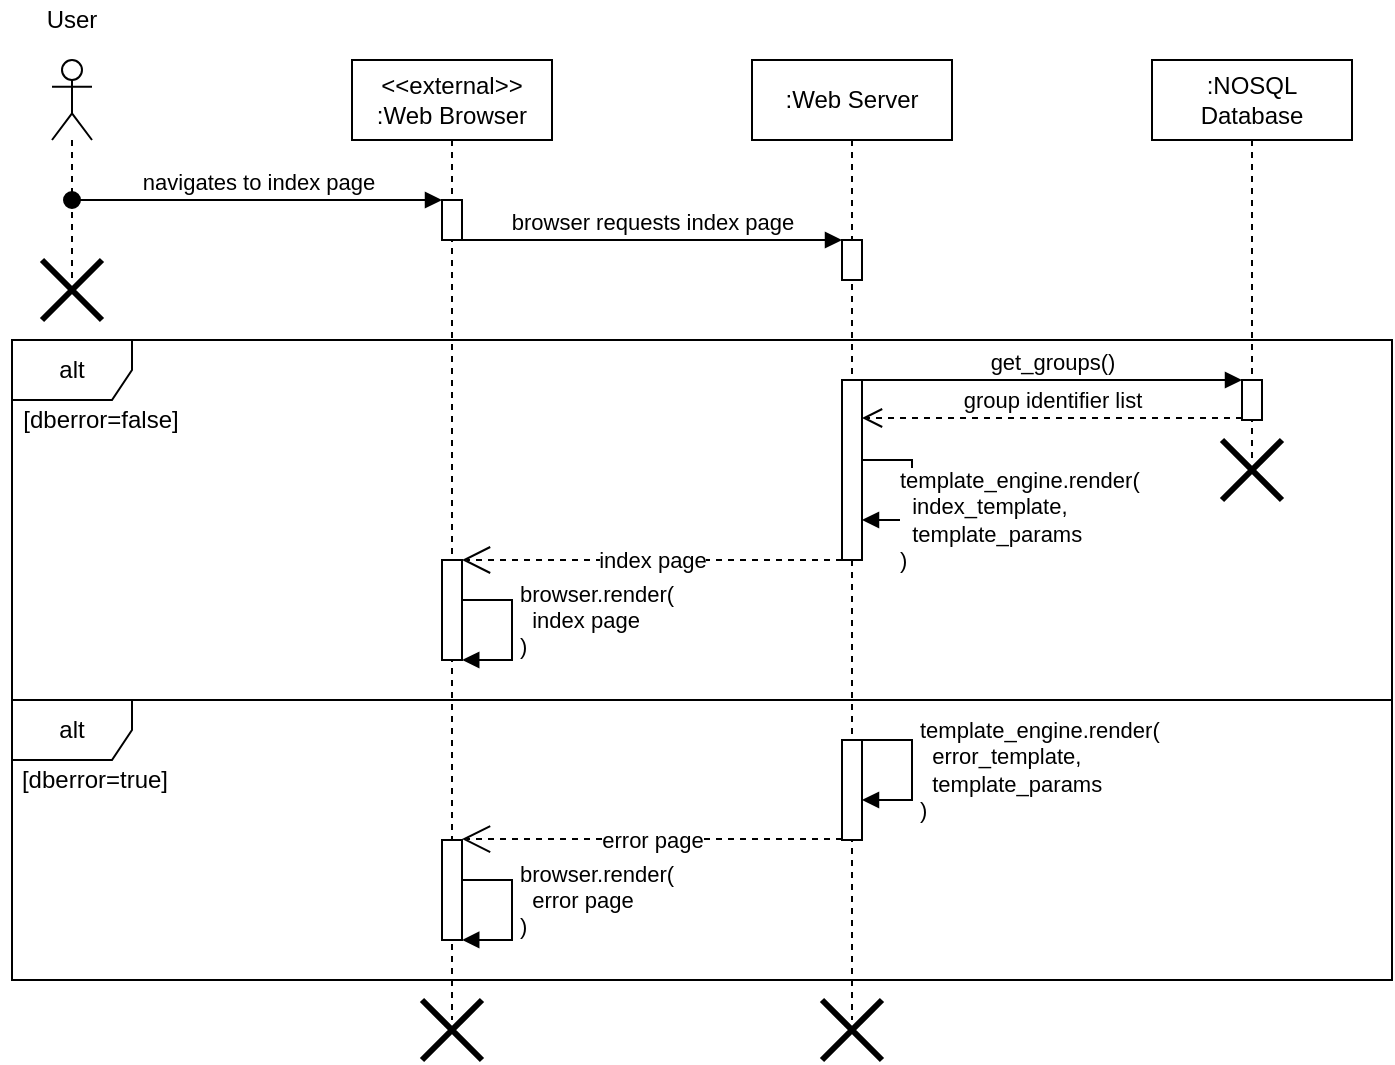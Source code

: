 <mxfile version="14.8.0" type="device" pages="9"><diagram id="IV2Sfpmmde-U0SG5aMVF" name="View Groups"><mxGraphModel dx="1178" dy="635" grid="1" gridSize="10" guides="1" tooltips="1" connect="1" arrows="1" fold="1" page="1" pageScale="1" pageWidth="850" pageHeight="1100" math="0" shadow="0"><root><mxCell id="8mSJvTpBayskQ7ENIjO0-0"/><mxCell id="8mSJvTpBayskQ7ENIjO0-1" parent="8mSJvTpBayskQ7ENIjO0-0"/><mxCell id="xaCxzP83nLlQurJEC4eG-1" value="alt" style="shape=umlFrame;whiteSpace=wrap;html=1;" vertex="1" parent="8mSJvTpBayskQ7ENIjO0-1"><mxGeometry x="90" y="440" width="690" height="140" as="geometry"/></mxCell><mxCell id="xaCxzP83nLlQurJEC4eG-0" value="alt" style="shape=umlFrame;whiteSpace=wrap;html=1;" vertex="1" parent="8mSJvTpBayskQ7ENIjO0-1"><mxGeometry x="90" y="260" width="690" height="180" as="geometry"/></mxCell><mxCell id="s_JfoRYlwCubY0eHPQ7K-4" value="&amp;lt;&amp;lt;external&amp;gt;&amp;gt;&lt;br&gt;:Web Browser" style="shape=umlLifeline;perimeter=lifelinePerimeter;whiteSpace=wrap;html=1;container=1;collapsible=0;recursiveResize=0;outlineConnect=0;" parent="8mSJvTpBayskQ7ENIjO0-1" vertex="1"><mxGeometry x="260" y="120" width="100" height="480" as="geometry"/></mxCell><mxCell id="s_JfoRYlwCubY0eHPQ7K-5" value="" style="shape=umlLifeline;participant=umlActor;perimeter=lifelinePerimeter;whiteSpace=wrap;html=1;container=1;collapsible=0;recursiveResize=0;verticalAlign=top;spacingTop=36;outlineConnect=0;" parent="8mSJvTpBayskQ7ENIjO0-1" vertex="1"><mxGeometry x="110" y="120" width="20" height="110" as="geometry"/></mxCell><mxCell id="s_JfoRYlwCubY0eHPQ7K-7" value=":Web Server" style="shape=umlLifeline;perimeter=lifelinePerimeter;whiteSpace=wrap;html=1;container=1;collapsible=0;recursiveResize=0;outlineConnect=0;" parent="8mSJvTpBayskQ7ENIjO0-1" vertex="1"><mxGeometry x="460" y="120" width="100" height="480" as="geometry"/></mxCell><mxCell id="WYZiHzVRdAWTX0M3gUTD-12" value="" style="html=1;points=[];perimeter=orthogonalPerimeter;" parent="s_JfoRYlwCubY0eHPQ7K-7" vertex="1"><mxGeometry x="45" y="90" width="10" height="20" as="geometry"/></mxCell><mxCell id="s_JfoRYlwCubY0eHPQ7K-8" value=":NOSQL Database" style="shape=umlLifeline;perimeter=lifelinePerimeter;whiteSpace=wrap;html=1;container=1;collapsible=0;recursiveResize=0;outlineConnect=0;" parent="8mSJvTpBayskQ7ENIjO0-1" vertex="1"><mxGeometry x="660" y="120" width="100" height="200" as="geometry"/></mxCell><mxCell id="WYZiHzVRdAWTX0M3gUTD-0" value="User" style="text;html=1;strokeColor=none;fillColor=none;align=center;verticalAlign=middle;whiteSpace=wrap;rounded=0;" parent="8mSJvTpBayskQ7ENIjO0-1" vertex="1"><mxGeometry x="100" y="90" width="40" height="20" as="geometry"/></mxCell><mxCell id="WYZiHzVRdAWTX0M3gUTD-10" value="" style="html=1;points=[];perimeter=orthogonalPerimeter;" parent="8mSJvTpBayskQ7ENIjO0-1" vertex="1"><mxGeometry x="305" y="190" width="10" height="20" as="geometry"/></mxCell><mxCell id="WYZiHzVRdAWTX0M3gUTD-11" value="navigates to index page" style="html=1;verticalAlign=bottom;startArrow=oval;endArrow=block;startSize=8;" parent="8mSJvTpBayskQ7ENIjO0-1" target="WYZiHzVRdAWTX0M3gUTD-10" edge="1"><mxGeometry relative="1" as="geometry"><mxPoint x="120" y="190" as="sourcePoint"/></mxGeometry></mxCell><mxCell id="WYZiHzVRdAWTX0M3gUTD-13" value="browser requests index page" style="html=1;verticalAlign=bottom;endArrow=block;entryX=0;entryY=0;" parent="8mSJvTpBayskQ7ENIjO0-1" source="WYZiHzVRdAWTX0M3gUTD-10" target="WYZiHzVRdAWTX0M3gUTD-12" edge="1"><mxGeometry relative="1" as="geometry"><mxPoint x="315" y="190" as="sourcePoint"/></mxGeometry></mxCell><mxCell id="WYZiHzVRdAWTX0M3gUTD-15" value="" style="html=1;points=[];perimeter=orthogonalPerimeter;" parent="8mSJvTpBayskQ7ENIjO0-1" vertex="1"><mxGeometry x="705" y="280" width="10" height="20" as="geometry"/></mxCell><mxCell id="WYZiHzVRdAWTX0M3gUTD-16" value="get_groups()" style="html=1;verticalAlign=bottom;endArrow=block;entryX=0;entryY=0;" parent="8mSJvTpBayskQ7ENIjO0-1" source="xaCxzP83nLlQurJEC4eG-5" target="WYZiHzVRdAWTX0M3gUTD-15" edge="1"><mxGeometry relative="1" as="geometry"><mxPoint x="540" y="220" as="sourcePoint"/></mxGeometry></mxCell><mxCell id="WYZiHzVRdAWTX0M3gUTD-17" value="group identifier list" style="html=1;verticalAlign=bottom;endArrow=open;dashed=1;endSize=8;exitX=0;exitY=0.95;" parent="8mSJvTpBayskQ7ENIjO0-1" source="WYZiHzVRdAWTX0M3gUTD-15" target="xaCxzP83nLlQurJEC4eG-5" edge="1"><mxGeometry relative="1" as="geometry"><mxPoint x="520" y="296" as="targetPoint"/></mxGeometry></mxCell><mxCell id="uuuLBIgPcOi6w6z6iCOH-1" value="template_engine.render(&lt;br&gt;&amp;nbsp; index_template,&lt;br&gt;&amp;nbsp; template_params&lt;br&gt;)" style="edgeStyle=orthogonalEdgeStyle;html=1;align=left;spacingLeft=2;endArrow=block;rounded=0;" parent="8mSJvTpBayskQ7ENIjO0-1" source="xaCxzP83nLlQurJEC4eG-5" edge="1" target="xaCxzP83nLlQurJEC4eG-5"><mxGeometry x="0.623" relative="1" as="geometry"><mxPoint x="520" y="310" as="sourcePoint"/><Array as="points"><mxPoint x="540" y="320"/><mxPoint x="540" y="350"/></Array><mxPoint x="515" y="330" as="targetPoint"/><mxPoint as="offset"/></mxGeometry></mxCell><mxCell id="uuuLBIgPcOi6w6z6iCOH-2" value="index page" style="endArrow=open;endSize=12;dashed=1;html=1;" parent="8mSJvTpBayskQ7ENIjO0-1" source="xaCxzP83nLlQurJEC4eG-5" target="xaCxzP83nLlQurJEC4eG-6" edge="1"><mxGeometry width="160" relative="1" as="geometry"><mxPoint x="360" y="310" as="sourcePoint"/><mxPoint x="340" y="339" as="targetPoint"/></mxGeometry></mxCell><mxCell id="veUUPplM6bo9el_OWRuo-0" value="" style="shape=umlDestroy;whiteSpace=wrap;html=1;strokeWidth=3;" parent="8mSJvTpBayskQ7ENIjO0-1" vertex="1"><mxGeometry x="105" y="220" width="30" height="30" as="geometry"/></mxCell><mxCell id="veUUPplM6bo9el_OWRuo-2" value="" style="shape=umlDestroy;whiteSpace=wrap;html=1;strokeWidth=3;" parent="8mSJvTpBayskQ7ENIjO0-1" vertex="1"><mxGeometry x="295" y="590" width="30" height="30" as="geometry"/></mxCell><mxCell id="veUUPplM6bo9el_OWRuo-3" value="" style="shape=umlDestroy;whiteSpace=wrap;html=1;strokeWidth=3;" parent="8mSJvTpBayskQ7ENIjO0-1" vertex="1"><mxGeometry x="495" y="590" width="30" height="30" as="geometry"/></mxCell><mxCell id="veUUPplM6bo9el_OWRuo-4" value="" style="shape=umlDestroy;whiteSpace=wrap;html=1;strokeWidth=3;" parent="8mSJvTpBayskQ7ENIjO0-1" vertex="1"><mxGeometry x="695" y="310" width="30" height="30" as="geometry"/></mxCell><mxCell id="xaCxzP83nLlQurJEC4eG-3" value="[dberror=false]" style="text;html=1;strokeColor=none;fillColor=none;align=center;verticalAlign=middle;whiteSpace=wrap;rounded=0;" vertex="1" parent="8mSJvTpBayskQ7ENIjO0-1"><mxGeometry x="87" y="290" width="95" height="20" as="geometry"/></mxCell><mxCell id="xaCxzP83nLlQurJEC4eG-4" value="[dberror=true]" style="text;html=1;strokeColor=none;fillColor=none;align=center;verticalAlign=middle;whiteSpace=wrap;rounded=0;" vertex="1" parent="8mSJvTpBayskQ7ENIjO0-1"><mxGeometry x="84" y="470" width="95" height="20" as="geometry"/></mxCell><mxCell id="xaCxzP83nLlQurJEC4eG-5" value="" style="html=1;points=[];perimeter=orthogonalPerimeter;" vertex="1" parent="8mSJvTpBayskQ7ENIjO0-1"><mxGeometry x="505" y="280" width="10" height="90" as="geometry"/></mxCell><mxCell id="xaCxzP83nLlQurJEC4eG-6" value="" style="html=1;points=[];perimeter=orthogonalPerimeter;" vertex="1" parent="8mSJvTpBayskQ7ENIjO0-1"><mxGeometry x="305" y="370" width="10" height="50" as="geometry"/></mxCell><mxCell id="xaCxzP83nLlQurJEC4eG-9" value="&lt;div&gt;browser.render(&lt;/div&gt;&lt;div&gt;&amp;nbsp; index page&lt;br&gt;)&lt;br&gt;&lt;/div&gt;" style="edgeStyle=orthogonalEdgeStyle;html=1;align=left;spacingLeft=2;endArrow=block;rounded=0;" edge="1" parent="8mSJvTpBayskQ7ENIjO0-1" source="xaCxzP83nLlQurJEC4eG-6"><mxGeometry x="-0.124" relative="1" as="geometry"><mxPoint x="315.0" y="284.09" as="sourcePoint"/><Array as="points"><mxPoint x="340" y="390"/><mxPoint x="340" y="420"/></Array><mxPoint x="315.12" y="420" as="targetPoint"/><mxPoint as="offset"/></mxGeometry></mxCell><mxCell id="xaCxzP83nLlQurJEC4eG-10" value="" style="html=1;points=[];perimeter=orthogonalPerimeter;" vertex="1" parent="8mSJvTpBayskQ7ENIjO0-1"><mxGeometry x="505" y="460" width="10" height="50" as="geometry"/></mxCell><mxCell id="xaCxzP83nLlQurJEC4eG-12" value="template_engine.render(&lt;br&gt;&amp;nbsp; error_template,&lt;br&gt;&amp;nbsp; template_params&lt;br&gt;)" style="edgeStyle=orthogonalEdgeStyle;html=1;align=left;spacingLeft=2;endArrow=block;rounded=0;" edge="1" target="xaCxzP83nLlQurJEC4eG-10" parent="8mSJvTpBayskQ7ENIjO0-1"><mxGeometry relative="1" as="geometry"><mxPoint x="515" y="460" as="sourcePoint"/><Array as="points"><mxPoint x="540" y="460"/><mxPoint x="540" y="490"/></Array><mxPoint x="520" y="480" as="targetPoint"/></mxGeometry></mxCell><mxCell id="xaCxzP83nLlQurJEC4eG-13" value="" style="html=1;points=[];perimeter=orthogonalPerimeter;" vertex="1" parent="8mSJvTpBayskQ7ENIjO0-1"><mxGeometry x="305" y="510" width="10" height="50" as="geometry"/></mxCell><mxCell id="xaCxzP83nLlQurJEC4eG-14" value="error page" style="endArrow=open;endSize=12;dashed=1;html=1;" edge="1" parent="8mSJvTpBayskQ7ENIjO0-1"><mxGeometry width="160" relative="1" as="geometry"><mxPoint x="505" y="509.52" as="sourcePoint"/><mxPoint x="315" y="509.52" as="targetPoint"/></mxGeometry></mxCell><mxCell id="xaCxzP83nLlQurJEC4eG-15" value="&lt;div&gt;browser.render(&lt;/div&gt;&lt;div&gt;&amp;nbsp; error page&lt;br&gt;)&lt;br&gt;&lt;/div&gt;" style="edgeStyle=orthogonalEdgeStyle;html=1;align=left;spacingLeft=2;endArrow=block;rounded=0;" edge="1" parent="8mSJvTpBayskQ7ENIjO0-1"><mxGeometry x="-0.124" relative="1" as="geometry"><mxPoint x="315" y="529.999" as="sourcePoint"/><Array as="points"><mxPoint x="340" y="529.97"/><mxPoint x="340" y="559.97"/></Array><mxPoint x="315.12" y="559.97" as="targetPoint"/><mxPoint as="offset"/></mxGeometry></mxCell></root></mxGraphModel></diagram><diagram id="E5nVnLHpZsdCiZoFmzP2" name="View Sensors"><mxGraphModel dx="1422" dy="767" grid="1" gridSize="10" guides="1" tooltips="1" connect="1" arrows="1" fold="1" page="1" pageScale="1" pageWidth="850" pageHeight="1100" math="0" shadow="0"><root><mxCell id="qtFC3EoLABQsQbGOq0zl-0"/><mxCell id="qtFC3EoLABQsQbGOq0zl-1" parent="qtFC3EoLABQsQbGOq0zl-0"/><mxCell id="wTNuit6ucKFhDBdYJqGk-0" value="alt" style="shape=umlFrame;whiteSpace=wrap;html=1;" vertex="1" parent="qtFC3EoLABQsQbGOq0zl-1"><mxGeometry x="90" y="440" width="690" height="140" as="geometry"/></mxCell><mxCell id="wTNuit6ucKFhDBdYJqGk-1" value="alt" style="shape=umlFrame;whiteSpace=wrap;html=1;" vertex="1" parent="qtFC3EoLABQsQbGOq0zl-1"><mxGeometry x="90" y="260" width="690" height="180" as="geometry"/></mxCell><mxCell id="wTNuit6ucKFhDBdYJqGk-2" value="&amp;lt;&amp;lt;external&amp;gt;&amp;gt;&lt;br&gt;:Web Browser" style="shape=umlLifeline;perimeter=lifelinePerimeter;whiteSpace=wrap;html=1;container=1;collapsible=0;recursiveResize=0;outlineConnect=0;" vertex="1" parent="qtFC3EoLABQsQbGOq0zl-1"><mxGeometry x="260" y="120" width="100" height="480" as="geometry"/></mxCell><mxCell id="wTNuit6ucKFhDBdYJqGk-3" value="" style="shape=umlLifeline;participant=umlActor;perimeter=lifelinePerimeter;whiteSpace=wrap;html=1;container=1;collapsible=0;recursiveResize=0;verticalAlign=top;spacingTop=36;outlineConnect=0;" vertex="1" parent="qtFC3EoLABQsQbGOq0zl-1"><mxGeometry x="110" y="120" width="20" height="110" as="geometry"/></mxCell><mxCell id="wTNuit6ucKFhDBdYJqGk-4" value=":Web Server" style="shape=umlLifeline;perimeter=lifelinePerimeter;whiteSpace=wrap;html=1;container=1;collapsible=0;recursiveResize=0;outlineConnect=0;" vertex="1" parent="qtFC3EoLABQsQbGOq0zl-1"><mxGeometry x="460" y="120" width="100" height="480" as="geometry"/></mxCell><mxCell id="wTNuit6ucKFhDBdYJqGk-5" value="" style="html=1;points=[];perimeter=orthogonalPerimeter;" vertex="1" parent="wTNuit6ucKFhDBdYJqGk-4"><mxGeometry x="45" y="90" width="10" height="20" as="geometry"/></mxCell><mxCell id="wTNuit6ucKFhDBdYJqGk-6" value=":NOSQL Database" style="shape=umlLifeline;perimeter=lifelinePerimeter;whiteSpace=wrap;html=1;container=1;collapsible=0;recursiveResize=0;outlineConnect=0;" vertex="1" parent="qtFC3EoLABQsQbGOq0zl-1"><mxGeometry x="660" y="120" width="100" height="200" as="geometry"/></mxCell><mxCell id="wTNuit6ucKFhDBdYJqGk-7" value="User" style="text;html=1;strokeColor=none;fillColor=none;align=center;verticalAlign=middle;whiteSpace=wrap;rounded=0;" vertex="1" parent="qtFC3EoLABQsQbGOq0zl-1"><mxGeometry x="100" y="90" width="40" height="20" as="geometry"/></mxCell><mxCell id="wTNuit6ucKFhDBdYJqGk-8" value="" style="html=1;points=[];perimeter=orthogonalPerimeter;" vertex="1" parent="qtFC3EoLABQsQbGOq0zl-1"><mxGeometry x="305" y="190" width="10" height="20" as="geometry"/></mxCell><mxCell id="wTNuit6ucKFhDBdYJqGk-9" value="&lt;div&gt;navigates to sensor listing page&lt;/div&gt;&lt;div&gt;via home page selection&lt;br&gt;&lt;/div&gt;" style="html=1;verticalAlign=bottom;startArrow=oval;endArrow=block;startSize=8;" edge="1" parent="qtFC3EoLABQsQbGOq0zl-1" target="wTNuit6ucKFhDBdYJqGk-8"><mxGeometry relative="1" as="geometry"><mxPoint x="120" y="190" as="sourcePoint"/></mxGeometry></mxCell><mxCell id="wTNuit6ucKFhDBdYJqGk-10" value="&lt;div&gt;browser requests sensor &lt;br&gt;&lt;/div&gt;&lt;div&gt;listing page&lt;/div&gt;" style="html=1;verticalAlign=bottom;endArrow=block;entryX=0;entryY=0;" edge="1" parent="qtFC3EoLABQsQbGOq0zl-1" source="wTNuit6ucKFhDBdYJqGk-8" target="wTNuit6ucKFhDBdYJqGk-5"><mxGeometry relative="1" as="geometry"><mxPoint x="315" y="190" as="sourcePoint"/></mxGeometry></mxCell><mxCell id="wTNuit6ucKFhDBdYJqGk-11" value="" style="html=1;points=[];perimeter=orthogonalPerimeter;" vertex="1" parent="qtFC3EoLABQsQbGOq0zl-1"><mxGeometry x="705" y="280" width="10" height="20" as="geometry"/></mxCell><mxCell id="wTNuit6ucKFhDBdYJqGk-12" value="get_sensors()" style="html=1;verticalAlign=bottom;endArrow=block;entryX=0;entryY=0;" edge="1" parent="qtFC3EoLABQsQbGOq0zl-1" source="wTNuit6ucKFhDBdYJqGk-22" target="wTNuit6ucKFhDBdYJqGk-11"><mxGeometry relative="1" as="geometry"><mxPoint x="540" y="220" as="sourcePoint"/></mxGeometry></mxCell><mxCell id="wTNuit6ucKFhDBdYJqGk-13" value="sensor identifier list" style="html=1;verticalAlign=bottom;endArrow=open;dashed=1;endSize=8;exitX=0;exitY=0.95;" edge="1" parent="qtFC3EoLABQsQbGOq0zl-1" source="wTNuit6ucKFhDBdYJqGk-11" target="wTNuit6ucKFhDBdYJqGk-22"><mxGeometry relative="1" as="geometry"><mxPoint x="520" y="296" as="targetPoint"/></mxGeometry></mxCell><mxCell id="wTNuit6ucKFhDBdYJqGk-14" value="template_engine.render(&lt;br&gt;&amp;nbsp; sensor_listing_template,&lt;br&gt;&amp;nbsp; template_params&lt;br&gt;)" style="edgeStyle=orthogonalEdgeStyle;html=1;align=left;spacingLeft=2;endArrow=block;rounded=0;" edge="1" parent="qtFC3EoLABQsQbGOq0zl-1" source="wTNuit6ucKFhDBdYJqGk-22" target="wTNuit6ucKFhDBdYJqGk-22"><mxGeometry x="0.126" relative="1" as="geometry"><mxPoint x="520" y="310" as="sourcePoint"/><Array as="points"><mxPoint x="540" y="320"/><mxPoint x="540" y="350"/></Array><mxPoint x="515" y="330" as="targetPoint"/><mxPoint as="offset"/></mxGeometry></mxCell><mxCell id="wTNuit6ucKFhDBdYJqGk-15" value="sensor listing page" style="endArrow=open;endSize=12;dashed=1;html=1;" edge="1" parent="qtFC3EoLABQsQbGOq0zl-1" source="wTNuit6ucKFhDBdYJqGk-22" target="wTNuit6ucKFhDBdYJqGk-23"><mxGeometry width="160" relative="1" as="geometry"><mxPoint x="360" y="310" as="sourcePoint"/><mxPoint x="340" y="339" as="targetPoint"/></mxGeometry></mxCell><mxCell id="wTNuit6ucKFhDBdYJqGk-16" value="" style="shape=umlDestroy;whiteSpace=wrap;html=1;strokeWidth=3;" vertex="1" parent="qtFC3EoLABQsQbGOq0zl-1"><mxGeometry x="105" y="220" width="30" height="30" as="geometry"/></mxCell><mxCell id="wTNuit6ucKFhDBdYJqGk-17" value="" style="shape=umlDestroy;whiteSpace=wrap;html=1;strokeWidth=3;" vertex="1" parent="qtFC3EoLABQsQbGOq0zl-1"><mxGeometry x="295" y="590" width="30" height="30" as="geometry"/></mxCell><mxCell id="wTNuit6ucKFhDBdYJqGk-18" value="" style="shape=umlDestroy;whiteSpace=wrap;html=1;strokeWidth=3;" vertex="1" parent="qtFC3EoLABQsQbGOq0zl-1"><mxGeometry x="495" y="590" width="30" height="30" as="geometry"/></mxCell><mxCell id="wTNuit6ucKFhDBdYJqGk-19" value="" style="shape=umlDestroy;whiteSpace=wrap;html=1;strokeWidth=3;" vertex="1" parent="qtFC3EoLABQsQbGOq0zl-1"><mxGeometry x="695" y="310" width="30" height="30" as="geometry"/></mxCell><mxCell id="wTNuit6ucKFhDBdYJqGk-20" value="[dberror=false]" style="text;html=1;strokeColor=none;fillColor=none;align=center;verticalAlign=middle;whiteSpace=wrap;rounded=0;" vertex="1" parent="qtFC3EoLABQsQbGOq0zl-1"><mxGeometry x="87" y="290" width="95" height="20" as="geometry"/></mxCell><mxCell id="wTNuit6ucKFhDBdYJqGk-21" value="[dberror=true]" style="text;html=1;strokeColor=none;fillColor=none;align=center;verticalAlign=middle;whiteSpace=wrap;rounded=0;" vertex="1" parent="qtFC3EoLABQsQbGOq0zl-1"><mxGeometry x="84" y="470" width="95" height="20" as="geometry"/></mxCell><mxCell id="wTNuit6ucKFhDBdYJqGk-22" value="" style="html=1;points=[];perimeter=orthogonalPerimeter;" vertex="1" parent="qtFC3EoLABQsQbGOq0zl-1"><mxGeometry x="505" y="280" width="10" height="90" as="geometry"/></mxCell><mxCell id="wTNuit6ucKFhDBdYJqGk-23" value="" style="html=1;points=[];perimeter=orthogonalPerimeter;" vertex="1" parent="qtFC3EoLABQsQbGOq0zl-1"><mxGeometry x="305" y="370" width="10" height="50" as="geometry"/></mxCell><mxCell id="wTNuit6ucKFhDBdYJqGk-24" value="&lt;div&gt;browser.render(&lt;/div&gt;&lt;div&gt;&amp;nbsp; sensor listing page&lt;br&gt;)&lt;br&gt;&lt;/div&gt;" style="edgeStyle=orthogonalEdgeStyle;html=1;align=left;spacingLeft=2;endArrow=block;rounded=0;" edge="1" parent="qtFC3EoLABQsQbGOq0zl-1" source="wTNuit6ucKFhDBdYJqGk-23"><mxGeometry x="-0.124" relative="1" as="geometry"><mxPoint x="315.0" y="284.09" as="sourcePoint"/><Array as="points"><mxPoint x="340" y="390"/><mxPoint x="340" y="420"/></Array><mxPoint x="315.12" y="420" as="targetPoint"/><mxPoint as="offset"/></mxGeometry></mxCell><mxCell id="wTNuit6ucKFhDBdYJqGk-25" value="" style="html=1;points=[];perimeter=orthogonalPerimeter;" vertex="1" parent="qtFC3EoLABQsQbGOq0zl-1"><mxGeometry x="505" y="460" width="10" height="50" as="geometry"/></mxCell><mxCell id="wTNuit6ucKFhDBdYJqGk-26" value="template_engine.render(&lt;br&gt;&amp;nbsp; error_template,&lt;br&gt;&amp;nbsp; template_params&lt;br&gt;)" style="edgeStyle=orthogonalEdgeStyle;html=1;align=left;spacingLeft=2;endArrow=block;rounded=0;" edge="1" parent="qtFC3EoLABQsQbGOq0zl-1" target="wTNuit6ucKFhDBdYJqGk-25"><mxGeometry relative="1" as="geometry"><mxPoint x="515" y="460" as="sourcePoint"/><Array as="points"><mxPoint x="540" y="460"/><mxPoint x="540" y="490"/></Array><mxPoint x="520" y="480" as="targetPoint"/></mxGeometry></mxCell><mxCell id="wTNuit6ucKFhDBdYJqGk-27" value="" style="html=1;points=[];perimeter=orthogonalPerimeter;" vertex="1" parent="qtFC3EoLABQsQbGOq0zl-1"><mxGeometry x="305" y="510" width="10" height="50" as="geometry"/></mxCell><mxCell id="wTNuit6ucKFhDBdYJqGk-28" value="error page" style="endArrow=open;endSize=12;dashed=1;html=1;" edge="1" parent="qtFC3EoLABQsQbGOq0zl-1"><mxGeometry width="160" relative="1" as="geometry"><mxPoint x="505" y="509.52" as="sourcePoint"/><mxPoint x="315" y="509.52" as="targetPoint"/></mxGeometry></mxCell><mxCell id="wTNuit6ucKFhDBdYJqGk-29" value="&lt;div&gt;browser.render(&lt;/div&gt;&lt;div&gt;&amp;nbsp; error page&lt;br&gt;)&lt;br&gt;&lt;/div&gt;" style="edgeStyle=orthogonalEdgeStyle;html=1;align=left;spacingLeft=2;endArrow=block;rounded=0;" edge="1" parent="qtFC3EoLABQsQbGOq0zl-1"><mxGeometry x="-0.124" relative="1" as="geometry"><mxPoint x="315" y="529.999" as="sourcePoint"/><Array as="points"><mxPoint x="340" y="529.97"/><mxPoint x="340" y="559.97"/></Array><mxPoint x="315.12" y="559.97" as="targetPoint"/><mxPoint as="offset"/></mxGeometry></mxCell></root></mxGraphModel></diagram><diagram id="Wa1LDKvtFoj9lO_QVq0u" name="View Sensor Information"><mxGraphModel dx="2062" dy="1112" grid="1" gridSize="10" guides="1" tooltips="1" connect="1" arrows="1" fold="1" page="1" pageScale="1" pageWidth="850" pageHeight="1100" math="0" shadow="0"><root><mxCell id="dukzA_DqadtKu39tmjJ_-0"/><mxCell id="dukzA_DqadtKu39tmjJ_-1" parent="dukzA_DqadtKu39tmjJ_-0"/><mxCell id="aaDoJ8YHkdFbbAQtQh90-0" value="&amp;lt;&amp;lt;external&amp;gt;&amp;gt;&lt;br&gt;:Web Browser" style="shape=umlLifeline;perimeter=lifelinePerimeter;whiteSpace=wrap;html=1;container=1;collapsible=0;recursiveResize=0;outlineConnect=0;" parent="dukzA_DqadtKu39tmjJ_-1" vertex="1"><mxGeometry x="220" y="130" width="100" height="370" as="geometry"/></mxCell><mxCell id="lqHuTDs0RXZ0XdRQSSpv-6" value="" style="shape=umlDestroy;whiteSpace=wrap;html=1;strokeWidth=3;" parent="aaDoJ8YHkdFbbAQtQh90-0" vertex="1"><mxGeometry x="35" y="360" width="30" height="30" as="geometry"/></mxCell><mxCell id="aaDoJ8YHkdFbbAQtQh90-1" value="" style="shape=umlLifeline;participant=umlActor;perimeter=lifelinePerimeter;whiteSpace=wrap;html=1;container=1;collapsible=0;recursiveResize=0;verticalAlign=top;spacingTop=36;outlineConnect=0;" parent="dukzA_DqadtKu39tmjJ_-1" vertex="1"><mxGeometry x="70" y="130" width="20" height="110" as="geometry"/></mxCell><mxCell id="aaDoJ8YHkdFbbAQtQh90-2" value=":Web Server" style="shape=umlLifeline;perimeter=lifelinePerimeter;whiteSpace=wrap;html=1;container=1;collapsible=0;recursiveResize=0;outlineConnect=0;" parent="dukzA_DqadtKu39tmjJ_-1" vertex="1"><mxGeometry x="535" y="130" width="100" height="310" as="geometry"/></mxCell><mxCell id="aaDoJ8YHkdFbbAQtQh90-3" value="" style="html=1;points=[];perimeter=orthogonalPerimeter;" parent="aaDoJ8YHkdFbbAQtQh90-2" vertex="1"><mxGeometry x="45" y="85" width="10" height="195" as="geometry"/></mxCell><mxCell id="sXDTyvaBtzOCYzbCidf3-1" value="&lt;div&gt;generate_ws_prefix(&lt;/div&gt;&lt;div&gt;&amp;nbsp; prefix, host, route&lt;/div&gt;&lt;div&gt;)&lt;/div&gt;" style="edgeStyle=orthogonalEdgeStyle;html=1;align=left;spacingLeft=2;endArrow=block;rounded=0;" parent="aaDoJ8YHkdFbbAQtQh90-2" edge="1"><mxGeometry x="0.011" relative="1" as="geometry"><mxPoint x="56" y="100" as="sourcePoint"/><Array as="points"><mxPoint x="80" y="100"/><mxPoint x="80" y="119"/><mxPoint x="55" y="119"/></Array><mxPoint x="55" y="119" as="targetPoint"/><mxPoint as="offset"/></mxGeometry></mxCell><mxCell id="sXDTyvaBtzOCYzbCidf3-2" value="&lt;div&gt;generate_time_span(&lt;/div&gt;&lt;div&gt;&amp;nbsp; datetime.timestamp(now),&lt;/div&gt;&lt;div&gt;&amp;nbsp; datetime.timestamp(next_day)&lt;br&gt;&lt;/div&gt;&lt;div&gt;)&lt;br&gt;&lt;/div&gt;" style="edgeStyle=orthogonalEdgeStyle;html=1;align=left;spacingLeft=2;endArrow=block;rounded=0;" parent="aaDoJ8YHkdFbbAQtQh90-2" edge="1"><mxGeometry x="0.286" relative="1" as="geometry"><mxPoint x="55" y="140" as="sourcePoint"/><Array as="points"><mxPoint x="55" y="140"/><mxPoint x="80" y="140"/><mxPoint x="80" y="160"/></Array><mxPoint x="55" y="160" as="targetPoint"/><mxPoint as="offset"/></mxGeometry></mxCell><mxCell id="sXDTyvaBtzOCYzbCidf3-3" value="get_default_rtype(config)" style="edgeStyle=orthogonalEdgeStyle;html=1;align=left;spacingLeft=2;endArrow=block;rounded=0;" parent="aaDoJ8YHkdFbbAQtQh90-2" source="aaDoJ8YHkdFbbAQtQh90-3" edge="1"><mxGeometry x="0.002" relative="1" as="geometry"><mxPoint x="70" y="190" as="sourcePoint"/><Array as="points"><mxPoint x="80" y="190"/><mxPoint x="80" y="210"/></Array><mxPoint x="55" y="210" as="targetPoint"/><mxPoint as="offset"/></mxGeometry></mxCell><mxCell id="aaDoJ8YHkdFbbAQtQh90-5" value="User" style="text;html=1;strokeColor=none;fillColor=none;align=center;verticalAlign=middle;whiteSpace=wrap;rounded=0;" parent="dukzA_DqadtKu39tmjJ_-1" vertex="1"><mxGeometry x="60" y="100" width="40" height="20" as="geometry"/></mxCell><mxCell id="aaDoJ8YHkdFbbAQtQh90-6" value="" style="html=1;points=[];perimeter=orthogonalPerimeter;" parent="dukzA_DqadtKu39tmjJ_-1" vertex="1"><mxGeometry x="265" y="200" width="10" height="270" as="geometry"/></mxCell><mxCell id="aaDoJ8YHkdFbbAQtQh90-7" value="&lt;div&gt;selects sensor on sensor&lt;/div&gt;&lt;div&gt;listing page&lt;br&gt;&lt;/div&gt;" style="html=1;verticalAlign=bottom;startArrow=oval;endArrow=block;startSize=8;" parent="dukzA_DqadtKu39tmjJ_-1" target="aaDoJ8YHkdFbbAQtQh90-6" edge="1"><mxGeometry relative="1" as="geometry"><mxPoint x="80" y="200" as="sourcePoint"/></mxGeometry></mxCell><mxCell id="aaDoJ8YHkdFbbAQtQh90-8" value="&lt;div&gt;browser requests sensor information&lt;/div&gt;&lt;div&gt;page for selected sensor&lt;br&gt;&lt;/div&gt;" style="html=1;verticalAlign=bottom;endArrow=block;entryX=0;entryY=0;" parent="dukzA_DqadtKu39tmjJ_-1" target="aaDoJ8YHkdFbbAQtQh90-3" edge="1"><mxGeometry relative="1" as="geometry"><mxPoint x="275" y="215" as="sourcePoint"/></mxGeometry></mxCell><mxCell id="aaDoJ8YHkdFbbAQtQh90-15" value="" style="shape=umlDestroy;whiteSpace=wrap;html=1;strokeWidth=3;" parent="dukzA_DqadtKu39tmjJ_-1" vertex="1"><mxGeometry x="65" y="230" width="30" height="30" as="geometry"/></mxCell><mxCell id="kYbeX5v0u_CxqJIpvmTx-0" value="template_engine.render(&lt;br&gt;&amp;nbsp; sensor_info_template,&lt;br&gt;&amp;nbsp; template_params&lt;br&gt;)" style="edgeStyle=orthogonalEdgeStyle;html=1;align=left;spacingLeft=2;endArrow=block;rounded=0;" parent="dukzA_DqadtKu39tmjJ_-1" edge="1"><mxGeometry relative="1" as="geometry"><mxPoint x="590" y="360" as="sourcePoint"/><Array as="points"><mxPoint x="615" y="360"/><mxPoint x="615" y="380"/></Array><mxPoint x="590.0" y="380" as="targetPoint"/><mxPoint as="offset"/></mxGeometry></mxCell><mxCell id="aDeTnR_ShatSUP9D-14G-0" value="&lt;div&gt;generated sensor information&lt;/div&gt;&lt;div&gt;page&lt;br&gt;&lt;/div&gt;" style="endArrow=open;endSize=12;dashed=1;html=1;entryX=1.035;entryY=0.679;entryDx=0;entryDy=0;entryPerimeter=0;exitX=0;exitY=0.947;exitDx=0;exitDy=0;exitPerimeter=0;" parent="dukzA_DqadtKu39tmjJ_-1" source="aaDoJ8YHkdFbbAQtQh90-3" edge="1"><mxGeometry width="160" relative="1" as="geometry"><mxPoint x="560" y="400" as="sourcePoint"/><mxPoint x="275.0" y="399.87" as="targetPoint"/></mxGeometry></mxCell><mxCell id="aDeTnR_ShatSUP9D-14G-1" value="&lt;div&gt;browser.render(&lt;/div&gt;&lt;div&gt;&amp;nbsp; sensor info page&lt;br&gt;)&lt;br&gt;&lt;/div&gt;" style="edgeStyle=orthogonalEdgeStyle;html=1;align=left;spacingLeft=2;endArrow=block;rounded=0;" parent="dukzA_DqadtKu39tmjJ_-1" edge="1"><mxGeometry relative="1" as="geometry"><mxPoint x="275" y="430" as="sourcePoint"/><Array as="points"><mxPoint x="300" y="430"/><mxPoint x="300" y="450"/></Array><mxPoint x="275.0" y="450" as="targetPoint"/><mxPoint as="offset"/></mxGeometry></mxCell><mxCell id="lqHuTDs0RXZ0XdRQSSpv-17" value="" style="shape=umlDestroy;whiteSpace=wrap;html=1;strokeWidth=3;" parent="dukzA_DqadtKu39tmjJ_-1" vertex="1"><mxGeometry x="570" y="430" width="30" height="30" as="geometry"/></mxCell></root></mxGraphModel></diagram><diagram id="l0FM6Pc0QaNeaa3NBoHn" name="Subscribe to Sensor Readings"><mxGraphModel dx="1422" dy="767" grid="1" gridSize="10" guides="1" tooltips="1" connect="1" arrows="1" fold="1" page="1" pageScale="1" pageWidth="850" pageHeight="1100" math="0" shadow="0"><root><mxCell id="TlQCBphvCOCNkG-SiTPD-0"/><mxCell id="TlQCBphvCOCNkG-SiTPD-1" parent="TlQCBphvCOCNkG-SiTPD-0"/><mxCell id="LgxO4FiUz05kd37pt3FL-25" value="loop" style="shape=umlFrame;whiteSpace=wrap;html=1;rounded=0;shadow=0;glass=0;fillColor=#ffffff;" parent="TlQCBphvCOCNkG-SiTPD-1" vertex="1"><mxGeometry x="165" y="210" width="495" height="180" as="geometry"/></mxCell><mxCell id="2QVhtZEKx4SxgIeNfZO3-0" value="alt" style="shape=umlFrame;whiteSpace=wrap;html=1;" vertex="1" parent="TlQCBphvCOCNkG-SiTPD-1"><mxGeometry x="165" y="390" width="495" height="110" as="geometry"/></mxCell><mxCell id="LgxO4FiUz05kd37pt3FL-21" value="&lt;div&gt;&amp;lt;&amp;lt;external&amp;gt;&amp;gt;&lt;/div&gt;&lt;div&gt;:Web Browser&lt;br&gt;&lt;/div&gt;" style="shape=umlLifeline;perimeter=lifelinePerimeter;whiteSpace=wrap;html=1;container=1;collapsible=0;recursiveResize=0;outlineConnect=0;rounded=0;shadow=0;glass=0;fillColor=#ffffff;" parent="TlQCBphvCOCNkG-SiTPD-1" vertex="1"><mxGeometry x="140" y="160" width="100" height="360" as="geometry"/></mxCell><mxCell id="LgxO4FiUz05kd37pt3FL-4" value="&lt;div&gt;&amp;lt;&amp;lt;external&amp;gt;&amp;gt;&lt;br&gt;&lt;/div&gt;&lt;div&gt;:Client WS&lt;/div&gt;" style="shape=umlLifeline;perimeter=lifelinePerimeter;whiteSpace=wrap;html=1;container=1;collapsible=0;recursiveResize=0;outlineConnect=0;" parent="TlQCBphvCOCNkG-SiTPD-1" vertex="1"><mxGeometry x="320" y="160" width="100" height="190" as="geometry"/></mxCell><mxCell id="LgxO4FiUz05kd37pt3FL-5" value=":Server WS" style="shape=umlLifeline;perimeter=lifelinePerimeter;whiteSpace=wrap;html=1;container=1;collapsible=0;recursiveResize=0;outlineConnect=0;" parent="TlQCBphvCOCNkG-SiTPD-1" vertex="1"><mxGeometry x="580" y="160" width="100" height="200" as="geometry"/></mxCell><mxCell id="LgxO4FiUz05kd37pt3FL-18" value="" style="html=1;points=[];perimeter=orthogonalPerimeter;" parent="LgxO4FiUz05kd37pt3FL-5" vertex="1"><mxGeometry x="45" y="140" width="10" height="30" as="geometry"/></mxCell><mxCell id="LgxO4FiUz05kd37pt3FL-9" value="" style="html=1;points=[];perimeter=orthogonalPerimeter;" parent="TlQCBphvCOCNkG-SiTPD-1" vertex="1"><mxGeometry x="365" y="230" width="10" height="100" as="geometry"/></mxCell><mxCell id="LgxO4FiUz05kd37pt3FL-12" value="[result_join == false &amp;amp;&amp;amp; join_attempts &amp;lt; 3]" style="text;html=1;align=center;verticalAlign=middle;whiteSpace=wrap;rounded=0;fillOpacity=100;backgroundOutline=0;glass=0;shadow=0;" parent="TlQCBphvCOCNkG-SiTPD-1" vertex="1"><mxGeometry x="160" y="250" width="145" height="20" as="geometry"/></mxCell><mxCell id="LgxO4FiUz05kd37pt3FL-16" value="client_ws.send(RQST_JOIN, groupid, sensorid)" style="html=1;verticalAlign=bottom;endArrow=block;entryX=-0.012;entryY=0.008;entryDx=0;entryDy=0;entryPerimeter=0;" parent="TlQCBphvCOCNkG-SiTPD-1" source="LgxO4FiUz05kd37pt3FL-9" target="LgxO4FiUz05kd37pt3FL-18" edge="1"><mxGeometry relative="1" as="geometry"><mxPoint x="375.0" y="340.13" as="sourcePoint"/><mxPoint x="625.04" y="340.01" as="targetPoint"/></mxGeometry></mxCell><mxCell id="LgxO4FiUz05kd37pt3FL-17" value="RESP_JOIN" style="html=1;verticalAlign=bottom;endArrow=open;dashed=1;endSize=8;exitX=-0.005;exitY=1.004;exitDx=0;exitDy=0;exitPerimeter=0;entryX=1.015;entryY=0.997;entryDx=0;entryDy=0;entryPerimeter=0;" parent="TlQCBphvCOCNkG-SiTPD-1" source="LgxO4FiUz05kd37pt3FL-18" target="LgxO4FiUz05kd37pt3FL-9" edge="1"><mxGeometry relative="1" as="geometry"><mxPoint x="380" y="340" as="targetPoint"/><mxPoint x="625" y="379.89" as="sourcePoint"/></mxGeometry></mxCell><mxCell id="LgxO4FiUz05kd37pt3FL-20" value="[result_join == false &amp;amp;&amp;amp; join_attempts &amp;gt;= 3]" style="text;html=1;align=center;verticalAlign=middle;whiteSpace=wrap;rounded=0;fillOpacity=100;backgroundOutline=0;glass=0;shadow=0;" parent="TlQCBphvCOCNkG-SiTPD-1" vertex="1"><mxGeometry x="165" y="420" width="241" height="20" as="geometry"/></mxCell><mxCell id="LgxO4FiUz05kd37pt3FL-26" value="" style="shape=umlDestroy;whiteSpace=wrap;html=1;strokeWidth=3;rounded=0;shadow=0;glass=0;fillColor=#ffffff;" parent="TlQCBphvCOCNkG-SiTPD-1" vertex="1"><mxGeometry x="355" y="340" width="30" height="30" as="geometry"/></mxCell><mxCell id="LgxO4FiUz05kd37pt3FL-27" value="" style="shape=umlDestroy;whiteSpace=wrap;html=1;strokeWidth=3;rounded=0;shadow=0;glass=0;fillColor=#ffffff;" parent="TlQCBphvCOCNkG-SiTPD-1" vertex="1"><mxGeometry x="615" y="350" width="30" height="30" as="geometry"/></mxCell><mxCell id="LgxO4FiUz05kd37pt3FL-28" value="" style="html=1;points=[];perimeter=orthogonalPerimeter;rounded=0;shadow=0;glass=0;fillColor=#ffffff;" parent="TlQCBphvCOCNkG-SiTPD-1" vertex="1"><mxGeometry x="185" y="450" width="10" height="30" as="geometry"/></mxCell><mxCell id="LgxO4FiUz05kd37pt3FL-29" value="window.history.back()" style="edgeStyle=orthogonalEdgeStyle;html=1;align=left;spacingLeft=2;endArrow=block;rounded=0;entryX=0.99;entryY=1.002;entryDx=0;entryDy=0;entryPerimeter=0;" parent="TlQCBphvCOCNkG-SiTPD-1" target="LgxO4FiUz05kd37pt3FL-28" edge="1" source="LgxO4FiUz05kd37pt3FL-28"><mxGeometry relative="1" as="geometry"><mxPoint x="191" y="430" as="sourcePoint"/><Array as="points"><mxPoint x="221" y="450"/><mxPoint x="221" y="480"/></Array></mxGeometry></mxCell><mxCell id="LgxO4FiUz05kd37pt3FL-30" value="" style="shape=umlDestroy;whiteSpace=wrap;html=1;strokeWidth=3;rounded=0;shadow=0;glass=0;fillColor=#ffffff;" parent="TlQCBphvCOCNkG-SiTPD-1" vertex="1"><mxGeometry x="175" y="510" width="30" height="30" as="geometry"/></mxCell><mxCell id="2QVhtZEKx4SxgIeNfZO3-2" value="join_attempts++" style="edgeStyle=orthogonalEdgeStyle;html=1;align=left;spacingLeft=2;endArrow=block;rounded=0;" edge="1" target="LgxO4FiUz05kd37pt3FL-9" parent="TlQCBphvCOCNkG-SiTPD-1"><mxGeometry x="0.001" relative="1" as="geometry"><mxPoint x="375" y="230" as="sourcePoint"/><Array as="points"><mxPoint x="405" y="230"/><mxPoint x="405" y="270"/></Array><mxPoint x="380" y="250" as="targetPoint"/><mxPoint as="offset"/></mxGeometry></mxCell></root></mxGraphModel></diagram><diagram id="l58rxZyvtkcOenP0UzFG" name="Unsubscribe from Sensor Readings"><mxGraphModel dx="1718" dy="927" grid="1" gridSize="10" guides="1" tooltips="1" connect="1" arrows="1" fold="1" page="1" pageScale="1" pageWidth="850" pageHeight="1100" math="0" shadow="0"><root><mxCell id="HfEYd_vvbZDTsvYPMwSO-0"/><mxCell id="HfEYd_vvbZDTsvYPMwSO-1" parent="HfEYd_vvbZDTsvYPMwSO-0"/><mxCell id="aJnHOXv486d-vDbfEvaA-0" value="&lt;div&gt;&amp;lt;&amp;lt;external&amp;gt;&amp;gt;&lt;/div&gt;&lt;div&gt;:Client WS&lt;br&gt;&lt;/div&gt;" style="shape=umlLifeline;perimeter=lifelinePerimeter;whiteSpace=wrap;html=1;container=1;collapsible=0;recursiveResize=0;outlineConnect=0;rounded=0;shadow=0;glass=0;fillColor=#ffffff;" parent="HfEYd_vvbZDTsvYPMwSO-1" vertex="1"><mxGeometry x="275" y="120" width="100" height="220" as="geometry"/></mxCell><mxCell id="aJnHOXv486d-vDbfEvaA-1" value=":Server WS" style="shape=umlLifeline;perimeter=lifelinePerimeter;whiteSpace=wrap;html=1;container=1;collapsible=0;recursiveResize=0;outlineConnect=0;rounded=0;shadow=0;glass=0;fillColor=#ffffff;" parent="HfEYd_vvbZDTsvYPMwSO-1" vertex="1"><mxGeometry x="460" y="120" width="100" height="190" as="geometry"/></mxCell><mxCell id="imsVAoeL5AAfjXfQmbAp-20" value="" style="shape=umlDestroy;whiteSpace=wrap;html=1;strokeWidth=3;rounded=0;shadow=0;glass=0;fillColor=#ffffff;" parent="aJnHOXv486d-vDbfEvaA-1" vertex="1"><mxGeometry x="35" y="180" width="30" height="30" as="geometry"/></mxCell><mxCell id="imsVAoeL5AAfjXfQmbAp-0" value=":Web Server" style="shape=umlLifeline;perimeter=lifelinePerimeter;whiteSpace=wrap;html=1;container=1;collapsible=0;recursiveResize=0;outlineConnect=0;rounded=0;shadow=0;glass=0;fillColor=#ffffff;" parent="HfEYd_vvbZDTsvYPMwSO-1" vertex="1"><mxGeometry x="670" y="120" width="100" height="130" as="geometry"/></mxCell><mxCell id="imsVAoeL5AAfjXfQmbAp-19" value="" style="shape=umlDestroy;whiteSpace=wrap;html=1;strokeWidth=3;rounded=0;shadow=0;glass=0;fillColor=#ffffff;" parent="imsVAoeL5AAfjXfQmbAp-0" vertex="1"><mxGeometry x="35" y="120" width="30" height="30" as="geometry"/></mxCell><mxCell id="imsVAoeL5AAfjXfQmbAp-1" value="&lt;div&gt;&amp;lt;&amp;lt;external&amp;gt;&amp;gt;&lt;/div&gt;&lt;div&gt;:Web Browser&lt;br&gt;&lt;/div&gt;" style="shape=umlLifeline;perimeter=lifelinePerimeter;whiteSpace=wrap;html=1;container=1;collapsible=0;recursiveResize=0;outlineConnect=0;rounded=0;shadow=0;glass=0;fillColor=#ffffff;" parent="HfEYd_vvbZDTsvYPMwSO-1" vertex="1"><mxGeometry x="75" y="120" width="100" height="240" as="geometry"/></mxCell><mxCell id="imsVAoeL5AAfjXfQmbAp-3" value="" style="html=1;points=[];perimeter=orthogonalPerimeter;rounded=0;shadow=0;glass=0;fillColor=#ffffff;" parent="HfEYd_vvbZDTsvYPMwSO-1" vertex="1"><mxGeometry x="320" y="190" width="10" height="20" as="geometry"/></mxCell><mxCell id="imsVAoeL5AAfjXfQmbAp-4" value="sensor info page is left/closed" style="html=1;verticalAlign=bottom;endArrow=block;entryX=0;entryY=0;" parent="HfEYd_vvbZDTsvYPMwSO-1" target="imsVAoeL5AAfjXfQmbAp-3" edge="1"><mxGeometry relative="1" as="geometry"><mxPoint x="130" y="190" as="sourcePoint"/></mxGeometry></mxCell><mxCell id="imsVAoeL5AAfjXfQmbAp-6" value="" style="html=1;points=[];perimeter=orthogonalPerimeter;rounded=0;shadow=0;glass=0;fillColor=#ffffff;" parent="HfEYd_vvbZDTsvYPMwSO-1" vertex="1"><mxGeometry x="120" y="190" width="10" height="20" as="geometry"/></mxCell><mxCell id="imsVAoeL5AAfjXfQmbAp-8" value="&lt;div&gt;client_ws.send(&lt;/div&gt;&lt;div&gt;RQST_CLOSE, &lt;br&gt;&lt;/div&gt;&lt;div&gt;groupid, sensorid)&lt;/div&gt;" style="html=1;verticalAlign=bottom;endArrow=block;entryX=0;entryY=0;" parent="HfEYd_vvbZDTsvYPMwSO-1" target="imsVAoeL5AAfjXfQmbAp-7" edge="1"><mxGeometry x="-0.086" y="-45" relative="1" as="geometry"><mxPoint x="330" y="200" as="sourcePoint"/><mxPoint as="offset"/></mxGeometry></mxCell><mxCell id="imsVAoeL5AAfjXfQmbAp-11" value="" style="html=1;points=[];perimeter=orthogonalPerimeter;rounded=0;shadow=0;glass=0;fillColor=#ffffff;" parent="HfEYd_vvbZDTsvYPMwSO-1" vertex="1"><mxGeometry x="715" y="210" width="10" height="20" as="geometry"/></mxCell><mxCell id="imsVAoeL5AAfjXfQmbAp-12" value="leave(groupid, sensorid, ws)" style="html=1;verticalAlign=bottom;endArrow=block;entryX=0;entryY=0;" parent="HfEYd_vvbZDTsvYPMwSO-1" target="imsVAoeL5AAfjXfQmbAp-11" edge="1"><mxGeometry relative="1" as="geometry"><mxPoint x="515" y="210" as="sourcePoint"/></mxGeometry></mxCell><mxCell id="imsVAoeL5AAfjXfQmbAp-13" value="" style="html=1;verticalAlign=bottom;endArrow=open;dashed=1;endSize=8;exitX=0;exitY=0.95;" parent="HfEYd_vvbZDTsvYPMwSO-1" source="imsVAoeL5AAfjXfQmbAp-11" target="imsVAoeL5AAfjXfQmbAp-7" edge="1"><mxGeometry relative="1" as="geometry"><mxPoint x="515" y="286" as="targetPoint"/></mxGeometry></mxCell><mxCell id="imsVAoeL5AAfjXfQmbAp-15" value="server_ws.close()" style="edgeStyle=orthogonalEdgeStyle;html=1;align=left;spacingLeft=2;endArrow=block;rounded=0;entryX=1;entryY=0;" parent="HfEYd_vvbZDTsvYPMwSO-1" edge="1"><mxGeometry x="0.067" relative="1" as="geometry"><mxPoint x="510" y="250" as="sourcePoint"/><Array as="points"><mxPoint x="540" y="250"/></Array><mxPoint x="515" y="270" as="targetPoint"/><mxPoint as="offset"/></mxGeometry></mxCell><mxCell id="imsVAoeL5AAfjXfQmbAp-7" value="" style="html=1;points=[];perimeter=orthogonalPerimeter;rounded=0;shadow=0;glass=0;fillColor=#ffffff;" parent="HfEYd_vvbZDTsvYPMwSO-1" vertex="1"><mxGeometry x="505" y="200" width="10" height="90" as="geometry"/></mxCell><mxCell id="imsVAoeL5AAfjXfQmbAp-16" value="" style="html=1;verticalAlign=bottom;endArrow=open;dashed=1;endSize=8;exitX=0;exitY=0.95;entryX=0.967;entryY=-0.017;entryDx=0;entryDy=0;entryPerimeter=0;" parent="HfEYd_vvbZDTsvYPMwSO-1" target="imsVAoeL5AAfjXfQmbAp-17" edge="1"><mxGeometry relative="1" as="geometry"><mxPoint x="305" y="280" as="targetPoint"/><mxPoint x="505" y="280" as="sourcePoint"/></mxGeometry></mxCell><mxCell id="imsVAoeL5AAfjXfQmbAp-17" value="" style="html=1;points=[];perimeter=orthogonalPerimeter;rounded=0;shadow=0;glass=0;fillColor=#ffffff;" parent="HfEYd_vvbZDTsvYPMwSO-1" vertex="1"><mxGeometry x="320" y="280" width="10" height="40" as="geometry"/></mxCell><mxCell id="imsVAoeL5AAfjXfQmbAp-18" value="client_ws.close()" style="edgeStyle=orthogonalEdgeStyle;html=1;align=left;spacingLeft=2;endArrow=block;rounded=0;entryX=1;entryY=0.742;entryDx=0;entryDy=0;entryPerimeter=0;" parent="HfEYd_vvbZDTsvYPMwSO-1" source="imsVAoeL5AAfjXfQmbAp-17" target="imsVAoeL5AAfjXfQmbAp-17" edge="1"><mxGeometry x="0.004" relative="1" as="geometry"><mxPoint x="330" y="290" as="sourcePoint"/><Array as="points"><mxPoint x="360" y="290"/><mxPoint x="360" y="310"/></Array><mxPoint x="335" y="310" as="targetPoint"/><mxPoint as="offset"/></mxGeometry></mxCell><mxCell id="imsVAoeL5AAfjXfQmbAp-22" value="" style="shape=umlDestroy;whiteSpace=wrap;html=1;strokeWidth=3;rounded=0;shadow=0;glass=0;fillColor=#ffffff;" parent="HfEYd_vvbZDTsvYPMwSO-1" vertex="1"><mxGeometry x="310" y="330" width="30" height="30" as="geometry"/></mxCell><mxCell id="imsVAoeL5AAfjXfQmbAp-23" value="" style="shape=umlDestroy;whiteSpace=wrap;html=1;strokeWidth=3;rounded=0;shadow=0;glass=0;fillColor=#ffffff;" parent="HfEYd_vvbZDTsvYPMwSO-1" vertex="1"><mxGeometry x="110" y="350" width="30" height="30" as="geometry"/></mxCell><mxCell id="imsVAoeL5AAfjXfQmbAp-24" value="" style="html=1;points=[];perimeter=orthogonalPerimeter;rounded=0;shadow=0;glass=0;fillColor=#ffffff;" parent="HfEYd_vvbZDTsvYPMwSO-1" vertex="1"><mxGeometry x="120" y="320" width="10" height="20" as="geometry"/></mxCell><mxCell id="imsVAoeL5AAfjXfQmbAp-25" value="" style="html=1;verticalAlign=bottom;endArrow=open;dashed=1;endSize=8;" parent="HfEYd_vvbZDTsvYPMwSO-1" edge="1"><mxGeometry relative="1" as="geometry"><mxPoint x="130" y="320" as="targetPoint"/><mxPoint x="320" y="320" as="sourcePoint"/></mxGeometry></mxCell></root></mxGraphModel></diagram><diagram id="P1rvxVaRmYQmVpTvaZec" name="Download Sensor Readings"><mxGraphModel dx="1718" dy="927" grid="1" gridSize="10" guides="1" tooltips="1" connect="1" arrows="1" fold="1" page="1" pageScale="1" pageWidth="850" pageHeight="1100" math="0" shadow="0"><root><mxCell id="dGDqJVQwQVvxS0MysSaC-0"/><mxCell id="dGDqJVQwQVvxS0MysSaC-1" parent="dGDqJVQwQVvxS0MysSaC-0"/><mxCell id="dGDqJVQwQVvxS0MysSaC-2" value="alt" style="shape=umlFrame;whiteSpace=wrap;html=1;" vertex="1" parent="dGDqJVQwQVvxS0MysSaC-1"><mxGeometry x="60" y="270" width="710" height="200" as="geometry"/></mxCell><mxCell id="dGDqJVQwQVvxS0MysSaC-3" value="alt" style="shape=umlFrame;whiteSpace=wrap;html=1;" vertex="1" parent="dGDqJVQwQVvxS0MysSaC-1"><mxGeometry x="60" y="470" width="710" height="150" as="geometry"/></mxCell><mxCell id="dGDqJVQwQVvxS0MysSaC-4" value="&lt;div&gt;:Server WS&lt;br&gt;&lt;/div&gt;" style="shape=umlLifeline;perimeter=lifelinePerimeter;whiteSpace=wrap;html=1;container=1;collapsible=0;recursiveResize=0;outlineConnect=0;" vertex="1" parent="dGDqJVQwQVvxS0MysSaC-1"><mxGeometry x="475" y="80" width="100" height="750" as="geometry"/></mxCell><mxCell id="dGDqJVQwQVvxS0MysSaC-5" value="" style="html=1;points=[];perimeter=orthogonalPerimeter;" vertex="1" parent="dGDqJVQwQVvxS0MysSaC-4"><mxGeometry x="45" y="210" width="10" height="100" as="geometry"/></mxCell><mxCell id="dGDqJVQwQVvxS0MysSaC-6" value="" style="shape=umlDestroy;whiteSpace=wrap;html=1;strokeWidth=3;" vertex="1" parent="dGDqJVQwQVvxS0MysSaC-4"><mxGeometry x="-285" y="720" width="30" height="30" as="geometry"/></mxCell><mxCell id="dGDqJVQwQVvxS0MysSaC-7" value="" style="shape=umlDestroy;whiteSpace=wrap;html=1;strokeWidth=3;" vertex="1" parent="dGDqJVQwQVvxS0MysSaC-4"><mxGeometry x="-125" y="720" width="30" height="30" as="geometry"/></mxCell><mxCell id="dGDqJVQwQVvxS0MysSaC-8" value="" style="shape=umlDestroy;whiteSpace=wrap;html=1;strokeWidth=3;" vertex="1" parent="dGDqJVQwQVvxS0MysSaC-4"><mxGeometry x="35" y="720" width="30" height="30" as="geometry"/></mxCell><mxCell id="dGDqJVQwQVvxS0MysSaC-9" value="alt" style="shape=umlFrame;whiteSpace=wrap;html=1;" vertex="1" parent="dGDqJVQwQVvxS0MysSaC-1"><mxGeometry x="60" y="620" width="710" height="160" as="geometry"/></mxCell><mxCell id="dGDqJVQwQVvxS0MysSaC-10" value="verify_request(rqst)" style="edgeStyle=orthogonalEdgeStyle;html=1;align=left;spacingLeft=2;endArrow=block;rounded=0;entryX=1;entryY=0;" edge="1" parent="dGDqJVQwQVvxS0MysSaC-1"><mxGeometry relative="1" as="geometry"><mxPoint x="525" y="230" as="sourcePoint"/><Array as="points"><mxPoint x="555" y="230"/></Array><mxPoint x="530" y="250" as="targetPoint"/></mxGeometry></mxCell><mxCell id="dGDqJVQwQVvxS0MysSaC-11" value="" style="shape=umlLifeline;participant=umlActor;perimeter=lifelinePerimeter;whiteSpace=wrap;html=1;container=1;collapsible=0;recursiveResize=0;verticalAlign=top;spacingTop=36;outlineConnect=0;" vertex="1" parent="dGDqJVQwQVvxS0MysSaC-1"><mxGeometry x="85" y="80" width="20" height="100" as="geometry"/></mxCell><mxCell id="dGDqJVQwQVvxS0MysSaC-12" value="&lt;div&gt;&amp;lt;&amp;lt;external&amp;gt;&amp;gt;&lt;/div&gt;&lt;div&gt;:Web Browser&lt;br&gt;&lt;/div&gt;" style="shape=umlLifeline;perimeter=lifelinePerimeter;whiteSpace=wrap;html=1;container=1;collapsible=0;recursiveResize=0;outlineConnect=0;" vertex="1" parent="dGDqJVQwQVvxS0MysSaC-1"><mxGeometry x="157.5" y="80" width="95" height="730" as="geometry"/></mxCell><mxCell id="dGDqJVQwQVvxS0MysSaC-13" value="&lt;div&gt;server_ws.send(&lt;/div&gt;&lt;div&gt;RESP_DOWNLOAD_ERROR,&lt;/div&gt;&lt;div&gt;resp)&lt;/div&gt;" style="html=1;verticalAlign=bottom;endArrow=block;" edge="1" parent="dGDqJVQwQVvxS0MysSaC-12" target="dGDqJVQwQVvxS0MysSaC-47"><mxGeometry x="0.082" relative="1" as="geometry"><mxPoint x="365" y="609.43" as="sourcePoint"/><mxPoint x="215" y="609.43" as="targetPoint"/><mxPoint as="offset"/></mxGeometry></mxCell><mxCell id="dGDqJVQwQVvxS0MysSaC-14" value="" style="html=1;points=[];perimeter=orthogonalPerimeter;" vertex="1" parent="dGDqJVQwQVvxS0MysSaC-12"><mxGeometry x="42.5" y="630" width="10" height="40" as="geometry"/></mxCell><mxCell id="dGDqJVQwQVvxS0MysSaC-15" value="&lt;div&gt;browser receives response&lt;/div&gt;&lt;div&gt;from server via client_ws&lt;br&gt;&lt;/div&gt;" style="html=1;verticalAlign=bottom;endArrow=block;" edge="1" parent="dGDqJVQwQVvxS0MysSaC-12" target="dGDqJVQwQVvxS0MysSaC-14"><mxGeometry relative="1" as="geometry"><mxPoint x="205" y="630" as="sourcePoint"/><mxPoint x="55" y="630" as="targetPoint"/></mxGeometry></mxCell><mxCell id="dGDqJVQwQVvxS0MysSaC-16" value="&lt;div&gt;browser unpacks error&lt;/div&gt;&lt;div&gt;and renders it in client&lt;/div&gt;&lt;div&gt;view&lt;br&gt;&lt;/div&gt;" style="edgeStyle=orthogonalEdgeStyle;html=1;align=left;spacingLeft=2;endArrow=block;rounded=0;" edge="1" parent="dGDqJVQwQVvxS0MysSaC-12" source="dGDqJVQwQVvxS0MysSaC-14" target="dGDqJVQwQVvxS0MysSaC-14"><mxGeometry relative="1" as="geometry"><mxPoint x="55" y="649.92" as="sourcePoint"/><Array as="points"><mxPoint x="83" y="650"/><mxPoint x="83" y="670"/></Array><mxPoint x="60" y="669.92" as="targetPoint"/></mxGeometry></mxCell><mxCell id="dGDqJVQwQVvxS0MysSaC-17" value="&lt;div&gt;&amp;lt;&amp;lt;external&amp;gt;&amp;gt;&lt;/div&gt;&lt;div&gt;:Client WS&lt;br&gt;&lt;/div&gt;" style="shape=umlLifeline;perimeter=lifelinePerimeter;whiteSpace=wrap;html=1;container=1;collapsible=0;recursiveResize=0;outlineConnect=0;" vertex="1" parent="dGDqJVQwQVvxS0MysSaC-1"><mxGeometry x="315" y="80" width="100" height="730" as="geometry"/></mxCell><mxCell id="dGDqJVQwQVvxS0MysSaC-18" value=":NOSQL&lt;br&gt;Database" style="shape=umlLifeline;perimeter=lifelinePerimeter;whiteSpace=wrap;html=1;container=1;collapsible=0;recursiveResize=0;outlineConnect=0;" vertex="1" parent="dGDqJVQwQVvxS0MysSaC-1"><mxGeometry x="645" y="80" width="100" height="270" as="geometry"/></mxCell><mxCell id="dGDqJVQwQVvxS0MysSaC-19" value="" style="html=1;points=[];perimeter=orthogonalPerimeter;" vertex="1" parent="dGDqJVQwQVvxS0MysSaC-1"><mxGeometry x="200" y="150" width="10" height="30" as="geometry"/></mxCell><mxCell id="dGDqJVQwQVvxS0MysSaC-20" value="&lt;div&gt;user submits&lt;/div&gt;&lt;div&gt;download request&lt;br&gt;&lt;/div&gt;" style="html=1;verticalAlign=bottom;startArrow=oval;endArrow=block;startSize=8;" edge="1" parent="dGDqJVQwQVvxS0MysSaC-1" target="dGDqJVQwQVvxS0MysSaC-19"><mxGeometry relative="1" as="geometry"><mxPoint x="95" y="150" as="sourcePoint"/></mxGeometry></mxCell><mxCell id="dGDqJVQwQVvxS0MysSaC-21" value="User" style="text;html=1;strokeColor=none;fillColor=none;align=center;verticalAlign=middle;whiteSpace=wrap;rounded=0;" vertex="1" parent="dGDqJVQwQVvxS0MysSaC-1"><mxGeometry x="75" y="60" width="40" height="20" as="geometry"/></mxCell><mxCell id="dGDqJVQwQVvxS0MysSaC-22" value="" style="html=1;points=[];perimeter=orthogonalPerimeter;" vertex="1" parent="dGDqJVQwQVvxS0MysSaC-1"><mxGeometry x="360" y="180" width="10" height="30" as="geometry"/></mxCell><mxCell id="dGDqJVQwQVvxS0MysSaC-23" value="&lt;div&gt;browser passes request&lt;/div&gt;&lt;div&gt;to client_ws&lt;br&gt;&lt;/div&gt;" style="html=1;verticalAlign=bottom;endArrow=block;entryX=0;entryY=0;" edge="1" parent="dGDqJVQwQVvxS0MysSaC-1" target="dGDqJVQwQVvxS0MysSaC-22"><mxGeometry relative="1" as="geometry"><mxPoint x="210" y="180" as="sourcePoint"/></mxGeometry></mxCell><mxCell id="dGDqJVQwQVvxS0MysSaC-24" value="&lt;div&gt;client_ws.send(&lt;/div&gt;&lt;div&gt;RQST_DOWNLOAD,&lt;br&gt;groupid, sensorid,&lt;br&gt;start_date, end_date)&lt;br&gt;&lt;/div&gt;" style="html=1;verticalAlign=bottom;endArrow=block;entryX=0;entryY=0;" edge="1" parent="dGDqJVQwQVvxS0MysSaC-1" target="dGDqJVQwQVvxS0MysSaC-31"><mxGeometry relative="1" as="geometry"><mxPoint x="370" y="210" as="sourcePoint"/></mxGeometry></mxCell><mxCell id="dGDqJVQwQVvxS0MysSaC-25" value="[rqst is valid &amp;amp;&amp;amp;&lt;br&gt;dberror=false]" style="text;html=1;strokeColor=none;fillColor=none;align=center;verticalAlign=middle;whiteSpace=wrap;rounded=0;" vertex="1" parent="dGDqJVQwQVvxS0MysSaC-1"><mxGeometry x="62" y="307" width="90" height="20" as="geometry"/></mxCell><mxCell id="dGDqJVQwQVvxS0MysSaC-26" value="" style="shape=umlDestroy;whiteSpace=wrap;html=1;strokeWidth=3;" vertex="1" parent="dGDqJVQwQVvxS0MysSaC-1"><mxGeometry x="80" y="170" width="30" height="30" as="geometry"/></mxCell><mxCell id="dGDqJVQwQVvxS0MysSaC-27" value="" style="html=1;points=[];perimeter=orthogonalPerimeter;" vertex="1" parent="dGDqJVQwQVvxS0MysSaC-1"><mxGeometry x="690" y="290" width="10" height="30" as="geometry"/></mxCell><mxCell id="dGDqJVQwQVvxS0MysSaC-28" value="get_readings_by_period(rqst)" style="html=1;verticalAlign=bottom;endArrow=block;entryX=0;entryY=0;" edge="1" parent="dGDqJVQwQVvxS0MysSaC-1" target="dGDqJVQwQVvxS0MysSaC-27"><mxGeometry relative="1" as="geometry"><mxPoint x="530" y="290" as="sourcePoint"/></mxGeometry></mxCell><mxCell id="dGDqJVQwQVvxS0MysSaC-29" value="sensor readings" style="html=1;verticalAlign=bottom;endArrow=open;dashed=1;endSize=8;exitX=0;exitY=0.95;" edge="1" parent="dGDqJVQwQVvxS0MysSaC-1" source="dGDqJVQwQVvxS0MysSaC-27"><mxGeometry relative="1" as="geometry"><mxPoint x="530" y="318.5" as="targetPoint"/></mxGeometry></mxCell><mxCell id="dGDqJVQwQVvxS0MysSaC-30" value="&lt;div&gt;create_response(&lt;/div&gt;&lt;div&gt;&amp;nbsp; sensor readings&lt;br&gt;)&lt;br&gt;&lt;/div&gt;" style="edgeStyle=orthogonalEdgeStyle;html=1;align=left;spacingLeft=2;endArrow=block;rounded=0;entryX=1;entryY=0;" edge="1" parent="dGDqJVQwQVvxS0MysSaC-1"><mxGeometry relative="1" as="geometry"><mxPoint x="530" y="340" as="sourcePoint"/><Array as="points"><mxPoint x="555" y="340"/><mxPoint x="555" y="360"/></Array><mxPoint x="530" y="360" as="targetPoint"/></mxGeometry></mxCell><mxCell id="dGDqJVQwQVvxS0MysSaC-31" value="" style="html=1;points=[];perimeter=orthogonalPerimeter;" vertex="1" parent="dGDqJVQwQVvxS0MysSaC-1"><mxGeometry x="520" y="210" width="10" height="40" as="geometry"/></mxCell><mxCell id="dGDqJVQwQVvxS0MysSaC-32" value="" style="html=1;points=[];perimeter=orthogonalPerimeter;" vertex="1" parent="dGDqJVQwQVvxS0MysSaC-1"><mxGeometry x="360" y="390" width="10" height="20" as="geometry"/></mxCell><mxCell id="dGDqJVQwQVvxS0MysSaC-33" value="&lt;div&gt;server_ws.send(&lt;/div&gt;&lt;div&gt;RESP_DOWNLOAD,&lt;/div&gt;&lt;div&gt;resp)&lt;/div&gt;" style="html=1;verticalAlign=bottom;endArrow=block;entryX=1;entryY=0;" edge="1" parent="dGDqJVQwQVvxS0MysSaC-1" target="dGDqJVQwQVvxS0MysSaC-32"><mxGeometry relative="1" as="geometry"><mxPoint x="520" y="390" as="sourcePoint"/></mxGeometry></mxCell><mxCell id="dGDqJVQwQVvxS0MysSaC-34" value="&lt;div&gt;browser unpacks data&lt;/div&gt;&lt;div&gt;into JSON blob and saves&lt;/div&gt;&lt;div&gt;it in local download&lt;/div&gt;&lt;div&gt;directory&lt;br&gt;&lt;/div&gt;" style="edgeStyle=orthogonalEdgeStyle;html=1;align=left;spacingLeft=2;endArrow=block;rounded=0;entryX=1;entryY=0;labelBackgroundColor=none;" edge="1" parent="dGDqJVQwQVvxS0MysSaC-1"><mxGeometry x="0.058" relative="1" as="geometry"><mxPoint x="205" y="429.98" as="sourcePoint"/><Array as="points"><mxPoint x="240" y="430"/><mxPoint x="240" y="450"/></Array><mxPoint x="210" y="449.98" as="targetPoint"/><mxPoint as="offset"/></mxGeometry></mxCell><mxCell id="dGDqJVQwQVvxS0MysSaC-35" value="" style="html=1;points=[];perimeter=orthogonalPerimeter;" vertex="1" parent="dGDqJVQwQVvxS0MysSaC-1"><mxGeometry x="200" y="410" width="10" height="40" as="geometry"/></mxCell><mxCell id="dGDqJVQwQVvxS0MysSaC-36" value="&lt;div&gt;browser receives response&lt;/div&gt;&lt;div&gt;from server via client_ws&lt;br&gt;&lt;/div&gt;" style="html=1;verticalAlign=bottom;endArrow=block;entryX=1;entryY=0;" edge="1" parent="dGDqJVQwQVvxS0MysSaC-1" target="dGDqJVQwQVvxS0MysSaC-35"><mxGeometry relative="1" as="geometry"><mxPoint x="360" y="410" as="sourcePoint"/></mxGeometry></mxCell><mxCell id="dGDqJVQwQVvxS0MysSaC-37" value="" style="shape=umlDestroy;whiteSpace=wrap;html=1;strokeWidth=3;" vertex="1" parent="dGDqJVQwQVvxS0MysSaC-1"><mxGeometry x="680" y="340" width="30" height="30" as="geometry"/></mxCell><mxCell id="dGDqJVQwQVvxS0MysSaC-38" value="[rqst is invalid]" style="text;html=1;strokeColor=none;fillColor=none;align=center;verticalAlign=middle;whiteSpace=wrap;rounded=0;" vertex="1" parent="dGDqJVQwQVvxS0MysSaC-1"><mxGeometry x="59" y="500" width="90" height="20" as="geometry"/></mxCell><mxCell id="dGDqJVQwQVvxS0MysSaC-39" value="[dberror=true]" style="text;html=1;strokeColor=none;fillColor=none;align=center;verticalAlign=middle;whiteSpace=wrap;rounded=0;" vertex="1" parent="dGDqJVQwQVvxS0MysSaC-1"><mxGeometry x="56" y="650" width="90" height="20" as="geometry"/></mxCell><mxCell id="dGDqJVQwQVvxS0MysSaC-40" value="" style="html=1;points=[];perimeter=orthogonalPerimeter;" vertex="1" parent="dGDqJVQwQVvxS0MysSaC-1"><mxGeometry x="520" y="490" width="10" height="50" as="geometry"/></mxCell><mxCell id="dGDqJVQwQVvxS0MysSaC-41" value="&lt;div&gt;create_response(&lt;/div&gt;&lt;div&gt;&lt;span style=&quot;white-space: pre&quot;&gt;  error message&lt;br&gt;)&lt;/span&gt;&lt;br&gt;&lt;/div&gt;" style="edgeStyle=orthogonalEdgeStyle;html=1;align=left;spacingLeft=2;endArrow=block;rounded=0;" edge="1" parent="dGDqJVQwQVvxS0MysSaC-1" target="dGDqJVQwQVvxS0MysSaC-40"><mxGeometry relative="1" as="geometry"><mxPoint x="530" y="490" as="sourcePoint"/><Array as="points"><mxPoint x="560" y="490"/><mxPoint x="560" y="520"/></Array><mxPoint x="535" y="510" as="targetPoint"/></mxGeometry></mxCell><mxCell id="dGDqJVQwQVvxS0MysSaC-42" value="" style="html=1;points=[];perimeter=orthogonalPerimeter;" vertex="1" parent="dGDqJVQwQVvxS0MysSaC-1"><mxGeometry x="360" y="540" width="10" height="20" as="geometry"/></mxCell><mxCell id="dGDqJVQwQVvxS0MysSaC-43" value="&lt;div&gt;server_ws.send(&lt;/div&gt;&lt;div&gt;RESP_DOWNLOAD_ERROR,&lt;/div&gt;&lt;div&gt;resp)&lt;/div&gt;" style="html=1;verticalAlign=bottom;endArrow=block;entryX=1;entryY=0;" edge="1" parent="dGDqJVQwQVvxS0MysSaC-1"><mxGeometry x="0.067" relative="1" as="geometry"><mxPoint x="520" y="539.43" as="sourcePoint"/><mxPoint x="370" y="539.43" as="targetPoint"/><mxPoint as="offset"/></mxGeometry></mxCell><mxCell id="dGDqJVQwQVvxS0MysSaC-44" value="" style="html=1;points=[];perimeter=orthogonalPerimeter;" vertex="1" parent="dGDqJVQwQVvxS0MysSaC-1"><mxGeometry x="200" y="560" width="10" height="40" as="geometry"/></mxCell><mxCell id="dGDqJVQwQVvxS0MysSaC-45" value="&lt;div&gt;browser receives response&lt;/div&gt;&lt;div&gt;from server via client_ws&lt;br&gt;&lt;/div&gt;" style="html=1;verticalAlign=bottom;endArrow=block;entryX=1;entryY=0;" edge="1" parent="dGDqJVQwQVvxS0MysSaC-1"><mxGeometry relative="1" as="geometry"><mxPoint x="360" y="560" as="sourcePoint"/><mxPoint x="210" y="560" as="targetPoint"/></mxGeometry></mxCell><mxCell id="dGDqJVQwQVvxS0MysSaC-46" value="&lt;div&gt;browser unpacks error&lt;/div&gt;&lt;div&gt;and renders it in client&lt;/div&gt;&lt;div&gt;view&lt;br&gt;&lt;/div&gt;" style="edgeStyle=orthogonalEdgeStyle;html=1;align=left;spacingLeft=2;endArrow=block;rounded=0;" edge="1" parent="dGDqJVQwQVvxS0MysSaC-1" target="dGDqJVQwQVvxS0MysSaC-44"><mxGeometry relative="1" as="geometry"><mxPoint x="210" y="579.92" as="sourcePoint"/><Array as="points"><mxPoint x="240" y="580"/><mxPoint x="240" y="600"/></Array><mxPoint x="215" y="599.92" as="targetPoint"/></mxGeometry></mxCell><mxCell id="dGDqJVQwQVvxS0MysSaC-47" value="" style="html=1;points=[];perimeter=orthogonalPerimeter;" vertex="1" parent="dGDqJVQwQVvxS0MysSaC-1"><mxGeometry x="360" y="690" width="10" height="20" as="geometry"/></mxCell><mxCell id="dGDqJVQwQVvxS0MysSaC-48" value="" style="html=1;points=[];perimeter=orthogonalPerimeter;" vertex="1" parent="dGDqJVQwQVvxS0MysSaC-1"><mxGeometry x="520" y="640" width="10" height="50" as="geometry"/></mxCell><mxCell id="dGDqJVQwQVvxS0MysSaC-49" value="&lt;div&gt;create_response(&lt;/div&gt;&lt;div&gt;&lt;span style=&quot;white-space: pre&quot;&gt;  error message&lt;br&gt;)&lt;/span&gt;&lt;br&gt;&lt;/div&gt;" style="edgeStyle=orthogonalEdgeStyle;html=1;align=left;spacingLeft=2;endArrow=block;rounded=0;" edge="1" parent="dGDqJVQwQVvxS0MysSaC-1" source="dGDqJVQwQVvxS0MysSaC-48" target="dGDqJVQwQVvxS0MysSaC-48"><mxGeometry relative="1" as="geometry"><mxPoint x="532.5" y="640" as="sourcePoint"/><Array as="points"><mxPoint x="560" y="640"/><mxPoint x="560" y="670"/></Array><mxPoint x="537.5" y="660" as="targetPoint"/></mxGeometry></mxCell></root></mxGraphModel></diagram><diagram id="nHUJzj2LxdG9Jnbu0AYl" name="Request Sensor Statistics"><mxGraphModel dx="2062" dy="1112" grid="1" gridSize="10" guides="1" tooltips="1" connect="1" arrows="1" fold="1" page="1" pageScale="1" pageWidth="850" pageHeight="1100" math="0" shadow="0"><root><mxCell id="FG53ti2Cy8SK4iuJ8ZRf-0"/><mxCell id="FG53ti2Cy8SK4iuJ8ZRf-1" parent="FG53ti2Cy8SK4iuJ8ZRf-0"/><mxCell id="9NQiwHlUF0tMvG1TI5sa-15" value="alt" style="shape=umlFrame;whiteSpace=wrap;html=1;" parent="FG53ti2Cy8SK4iuJ8ZRf-1" vertex="1"><mxGeometry x="60" y="270" width="710" height="200" as="geometry"/></mxCell><mxCell id="ZpjIp8_wvghwffaENCTY-0" value="alt" style="shape=umlFrame;whiteSpace=wrap;html=1;" vertex="1" parent="FG53ti2Cy8SK4iuJ8ZRf-1"><mxGeometry x="60" y="470" width="710" height="150" as="geometry"/></mxCell><mxCell id="GSHAHMmkfnGefcHH89yv-4" value="&lt;div&gt;:Server WS&lt;br&gt;&lt;/div&gt;" style="shape=umlLifeline;perimeter=lifelinePerimeter;whiteSpace=wrap;html=1;container=1;collapsible=0;recursiveResize=0;outlineConnect=0;" parent="FG53ti2Cy8SK4iuJ8ZRf-1" vertex="1"><mxGeometry x="475" y="80" width="100" height="750" as="geometry"/></mxCell><mxCell id="OpnYtjzAEAAinlrVcLtm-9" value="" style="html=1;points=[];perimeter=orthogonalPerimeter;" vertex="1" parent="GSHAHMmkfnGefcHH89yv-4"><mxGeometry x="45" y="210" width="10" height="100" as="geometry"/></mxCell><mxCell id="cc4P6Ig5BiCjC-La5D4V-9" value="" style="shape=umlDestroy;whiteSpace=wrap;html=1;strokeWidth=3;" parent="GSHAHMmkfnGefcHH89yv-4" vertex="1"><mxGeometry x="-285" y="720" width="30" height="30" as="geometry"/></mxCell><mxCell id="cc4P6Ig5BiCjC-La5D4V-10" value="" style="shape=umlDestroy;whiteSpace=wrap;html=1;strokeWidth=3;" parent="GSHAHMmkfnGefcHH89yv-4" vertex="1"><mxGeometry x="-125" y="720" width="30" height="30" as="geometry"/></mxCell><mxCell id="cc4P6Ig5BiCjC-La5D4V-11" value="" style="shape=umlDestroy;whiteSpace=wrap;html=1;strokeWidth=3;" parent="GSHAHMmkfnGefcHH89yv-4" vertex="1"><mxGeometry x="35" y="720" width="30" height="30" as="geometry"/></mxCell><mxCell id="ZpjIp8_wvghwffaENCTY-1" value="alt" style="shape=umlFrame;whiteSpace=wrap;html=1;" vertex="1" parent="FG53ti2Cy8SK4iuJ8ZRf-1"><mxGeometry x="60" y="620" width="710" height="160" as="geometry"/></mxCell><mxCell id="9NQiwHlUF0tMvG1TI5sa-19" value="verify_request(rqst)" style="edgeStyle=orthogonalEdgeStyle;html=1;align=left;spacingLeft=2;endArrow=block;rounded=0;entryX=1;entryY=0;" parent="FG53ti2Cy8SK4iuJ8ZRf-1" edge="1"><mxGeometry relative="1" as="geometry"><mxPoint x="525" y="230" as="sourcePoint"/><Array as="points"><mxPoint x="555" y="230"/></Array><mxPoint x="530" y="250" as="targetPoint"/></mxGeometry></mxCell><mxCell id="GSHAHMmkfnGefcHH89yv-1" value="" style="shape=umlLifeline;participant=umlActor;perimeter=lifelinePerimeter;whiteSpace=wrap;html=1;container=1;collapsible=0;recursiveResize=0;verticalAlign=top;spacingTop=36;outlineConnect=0;" parent="FG53ti2Cy8SK4iuJ8ZRf-1" vertex="1"><mxGeometry x="85" y="80" width="20" height="100" as="geometry"/></mxCell><mxCell id="GSHAHMmkfnGefcHH89yv-2" value="&lt;div&gt;&amp;lt;&amp;lt;external&amp;gt;&amp;gt;&lt;/div&gt;&lt;div&gt;:Web Browser&lt;br&gt;&lt;/div&gt;" style="shape=umlLifeline;perimeter=lifelinePerimeter;whiteSpace=wrap;html=1;container=1;collapsible=0;recursiveResize=0;outlineConnect=0;" parent="FG53ti2Cy8SK4iuJ8ZRf-1" vertex="1"><mxGeometry x="157.5" y="80" width="95" height="730" as="geometry"/></mxCell><mxCell id="chLeYKboQcwcEaRfBjJb-10" value="&lt;div&gt;server_ws.send(&lt;/div&gt;&lt;div&gt;RESP_STATS_ERROR,&lt;/div&gt;&lt;div&gt;resp)&lt;/div&gt;" style="html=1;verticalAlign=bottom;endArrow=block;" edge="1" parent="GSHAHMmkfnGefcHH89yv-2" target="chLeYKboQcwcEaRfBjJb-9"><mxGeometry relative="1" as="geometry"><mxPoint x="365" y="609.43" as="sourcePoint"/><mxPoint x="215" y="609.43" as="targetPoint"/></mxGeometry></mxCell><mxCell id="chLeYKboQcwcEaRfBjJb-11" value="" style="html=1;points=[];perimeter=orthogonalPerimeter;" vertex="1" parent="GSHAHMmkfnGefcHH89yv-2"><mxGeometry x="42.5" y="630" width="10" height="40" as="geometry"/></mxCell><mxCell id="chLeYKboQcwcEaRfBjJb-12" value="&lt;div&gt;browser receives response&lt;/div&gt;&lt;div&gt;from server via client_ws&lt;br&gt;&lt;/div&gt;" style="html=1;verticalAlign=bottom;endArrow=block;" edge="1" parent="GSHAHMmkfnGefcHH89yv-2" target="chLeYKboQcwcEaRfBjJb-11"><mxGeometry relative="1" as="geometry"><mxPoint x="205" y="630" as="sourcePoint"/><mxPoint x="55" y="630" as="targetPoint"/></mxGeometry></mxCell><mxCell id="chLeYKboQcwcEaRfBjJb-13" value="&lt;div&gt;browser unpacks error&lt;/div&gt;&lt;div&gt;and renders it in client&lt;/div&gt;&lt;div&gt;view&lt;br&gt;&lt;/div&gt;" style="edgeStyle=orthogonalEdgeStyle;html=1;align=left;spacingLeft=2;endArrow=block;rounded=0;" edge="1" parent="GSHAHMmkfnGefcHH89yv-2" target="chLeYKboQcwcEaRfBjJb-11" source="chLeYKboQcwcEaRfBjJb-11"><mxGeometry relative="1" as="geometry"><mxPoint x="55" y="649.92" as="sourcePoint"/><Array as="points"><mxPoint x="83" y="650"/><mxPoint x="83" y="670"/></Array><mxPoint x="60" y="669.92" as="targetPoint"/></mxGeometry></mxCell><mxCell id="GSHAHMmkfnGefcHH89yv-3" value="&lt;div&gt;&amp;lt;&amp;lt;external&amp;gt;&amp;gt;&lt;/div&gt;&lt;div&gt;:Client WS&lt;br&gt;&lt;/div&gt;" style="shape=umlLifeline;perimeter=lifelinePerimeter;whiteSpace=wrap;html=1;container=1;collapsible=0;recursiveResize=0;outlineConnect=0;" parent="FG53ti2Cy8SK4iuJ8ZRf-1" vertex="1"><mxGeometry x="315" y="80" width="100" height="730" as="geometry"/></mxCell><mxCell id="qtCb1ml5KJD71TAQw_yd-1" value=":NOSQL&lt;br&gt;Database" style="shape=umlLifeline;perimeter=lifelinePerimeter;whiteSpace=wrap;html=1;container=1;collapsible=0;recursiveResize=0;outlineConnect=0;" parent="FG53ti2Cy8SK4iuJ8ZRf-1" vertex="1"><mxGeometry x="645" y="80" width="100" height="270" as="geometry"/></mxCell><mxCell id="9NQiwHlUF0tMvG1TI5sa-1" value="" style="html=1;points=[];perimeter=orthogonalPerimeter;" parent="FG53ti2Cy8SK4iuJ8ZRf-1" vertex="1"><mxGeometry x="200" y="150" width="10" height="30" as="geometry"/></mxCell><mxCell id="9NQiwHlUF0tMvG1TI5sa-2" value="&lt;div&gt;user submits&lt;/div&gt;&lt;div&gt;statistics request&lt;br&gt;&lt;/div&gt;" style="html=1;verticalAlign=bottom;startArrow=oval;endArrow=block;startSize=8;" parent="FG53ti2Cy8SK4iuJ8ZRf-1" target="9NQiwHlUF0tMvG1TI5sa-1" edge="1"><mxGeometry relative="1" as="geometry"><mxPoint x="95" y="150" as="sourcePoint"/></mxGeometry></mxCell><mxCell id="9NQiwHlUF0tMvG1TI5sa-3" value="User" style="text;html=1;strokeColor=none;fillColor=none;align=center;verticalAlign=middle;whiteSpace=wrap;rounded=0;" parent="FG53ti2Cy8SK4iuJ8ZRf-1" vertex="1"><mxGeometry x="75" y="60" width="40" height="20" as="geometry"/></mxCell><mxCell id="9NQiwHlUF0tMvG1TI5sa-4" value="" style="html=1;points=[];perimeter=orthogonalPerimeter;" parent="FG53ti2Cy8SK4iuJ8ZRf-1" vertex="1"><mxGeometry x="360" y="180" width="10" height="30" as="geometry"/></mxCell><mxCell id="9NQiwHlUF0tMvG1TI5sa-5" value="&lt;div&gt;browser passes request&lt;/div&gt;&lt;div&gt;to client_ws&lt;br&gt;&lt;/div&gt;" style="html=1;verticalAlign=bottom;endArrow=block;entryX=0;entryY=0;" parent="FG53ti2Cy8SK4iuJ8ZRf-1" target="9NQiwHlUF0tMvG1TI5sa-4" edge="1"><mxGeometry relative="1" as="geometry"><mxPoint x="210" y="180" as="sourcePoint"/></mxGeometry></mxCell><mxCell id="9NQiwHlUF0tMvG1TI5sa-8" value="&lt;div&gt;client_ws.send(&lt;/div&gt;&lt;div&gt;RQST_SENSOR_STATS,&lt;br&gt;groupid, sensorid, rtypeid,&lt;br&gt;start_date, end_date)&lt;br&gt;&lt;/div&gt;" style="html=1;verticalAlign=bottom;endArrow=block;entryX=0;entryY=0;" parent="FG53ti2Cy8SK4iuJ8ZRf-1" target="9NQiwHlUF0tMvG1TI5sa-7" edge="1"><mxGeometry relative="1" as="geometry"><mxPoint x="370" y="210" as="sourcePoint"/></mxGeometry></mxCell><mxCell id="9NQiwHlUF0tMvG1TI5sa-16" value="[rqst is valid &amp;amp;&amp;amp;&lt;br&gt;dberror=false]" style="text;html=1;strokeColor=none;fillColor=none;align=center;verticalAlign=middle;whiteSpace=wrap;rounded=0;" parent="FG53ti2Cy8SK4iuJ8ZRf-1" vertex="1"><mxGeometry x="62" y="307" width="90" height="20" as="geometry"/></mxCell><mxCell id="9NQiwHlUF0tMvG1TI5sa-17" value="" style="shape=umlDestroy;whiteSpace=wrap;html=1;strokeWidth=3;" parent="FG53ti2Cy8SK4iuJ8ZRf-1" vertex="1"><mxGeometry x="80" y="170" width="30" height="30" as="geometry"/></mxCell><mxCell id="9NQiwHlUF0tMvG1TI5sa-20" value="" style="html=1;points=[];perimeter=orthogonalPerimeter;" parent="FG53ti2Cy8SK4iuJ8ZRf-1" vertex="1"><mxGeometry x="690" y="290" width="10" height="30" as="geometry"/></mxCell><mxCell id="9NQiwHlUF0tMvG1TI5sa-21" value="stats_sensor(rqst)" style="html=1;verticalAlign=bottom;endArrow=block;entryX=0;entryY=0;" parent="FG53ti2Cy8SK4iuJ8ZRf-1" target="9NQiwHlUF0tMvG1TI5sa-20" edge="1"><mxGeometry relative="1" as="geometry"><mxPoint x="530" y="290" as="sourcePoint"/></mxGeometry></mxCell><mxCell id="9NQiwHlUF0tMvG1TI5sa-22" value="sensor statistics" style="html=1;verticalAlign=bottom;endArrow=open;dashed=1;endSize=8;exitX=0;exitY=0.95;" parent="FG53ti2Cy8SK4iuJ8ZRf-1" source="9NQiwHlUF0tMvG1TI5sa-20" edge="1"><mxGeometry relative="1" as="geometry"><mxPoint x="530" y="318.5" as="targetPoint"/></mxGeometry></mxCell><mxCell id="9NQiwHlUF0tMvG1TI5sa-26" value="&lt;div&gt;create_response(&lt;/div&gt;&lt;div&gt;&amp;nbsp; sensor statistics&lt;br&gt;)&lt;br&gt;&lt;/div&gt;" style="edgeStyle=orthogonalEdgeStyle;html=1;align=left;spacingLeft=2;endArrow=block;rounded=0;entryX=1;entryY=0;" parent="FG53ti2Cy8SK4iuJ8ZRf-1" edge="1"><mxGeometry relative="1" as="geometry"><mxPoint x="530" y="340" as="sourcePoint"/><Array as="points"><mxPoint x="555" y="340"/><mxPoint x="555" y="360"/></Array><mxPoint x="530" y="360" as="targetPoint"/></mxGeometry></mxCell><mxCell id="9NQiwHlUF0tMvG1TI5sa-7" value="" style="html=1;points=[];perimeter=orthogonalPerimeter;" parent="FG53ti2Cy8SK4iuJ8ZRf-1" vertex="1"><mxGeometry x="520" y="210" width="10" height="40" as="geometry"/></mxCell><mxCell id="9NQiwHlUF0tMvG1TI5sa-30" value="" style="html=1;points=[];perimeter=orthogonalPerimeter;" parent="FG53ti2Cy8SK4iuJ8ZRf-1" vertex="1"><mxGeometry x="360" y="390" width="10" height="20" as="geometry"/></mxCell><mxCell id="9NQiwHlUF0tMvG1TI5sa-31" value="&lt;div&gt;server_ws.send(&lt;/div&gt;&lt;div&gt;RESP_SENSOR_STATS,&lt;/div&gt;&lt;div&gt;resp)&lt;/div&gt;" style="html=1;verticalAlign=bottom;endArrow=block;entryX=1;entryY=0;" parent="FG53ti2Cy8SK4iuJ8ZRf-1" target="9NQiwHlUF0tMvG1TI5sa-30" edge="1"><mxGeometry relative="1" as="geometry"><mxPoint x="520" y="390" as="sourcePoint"/></mxGeometry></mxCell><mxCell id="cc4P6Ig5BiCjC-La5D4V-4" value="&lt;div&gt;browser unpacks data&lt;/div&gt;&lt;div&gt;and renders it in client&lt;/div&gt;&lt;div&gt;view&lt;br&gt;&lt;/div&gt;" style="edgeStyle=orthogonalEdgeStyle;html=1;align=left;spacingLeft=2;endArrow=block;rounded=0;entryX=1;entryY=0;" parent="FG53ti2Cy8SK4iuJ8ZRf-1" edge="1"><mxGeometry relative="1" as="geometry"><mxPoint x="205" y="429.98" as="sourcePoint"/><Array as="points"><mxPoint x="240" y="430"/><mxPoint x="240" y="450"/></Array><mxPoint x="210" y="449.98" as="targetPoint"/></mxGeometry></mxCell><mxCell id="cc4P6Ig5BiCjC-La5D4V-0" value="" style="html=1;points=[];perimeter=orthogonalPerimeter;" parent="FG53ti2Cy8SK4iuJ8ZRf-1" vertex="1"><mxGeometry x="200" y="410" width="10" height="40" as="geometry"/></mxCell><mxCell id="cc4P6Ig5BiCjC-La5D4V-1" value="&lt;div&gt;browser receives response&lt;/div&gt;&lt;div&gt;from server via client_ws&lt;br&gt;&lt;/div&gt;" style="html=1;verticalAlign=bottom;endArrow=block;entryX=1;entryY=0;" parent="FG53ti2Cy8SK4iuJ8ZRf-1" target="cc4P6Ig5BiCjC-La5D4V-0" edge="1"><mxGeometry relative="1" as="geometry"><mxPoint x="360" y="410" as="sourcePoint"/></mxGeometry></mxCell><mxCell id="cc4P6Ig5BiCjC-La5D4V-12" value="" style="shape=umlDestroy;whiteSpace=wrap;html=1;strokeWidth=3;" parent="FG53ti2Cy8SK4iuJ8ZRf-1" vertex="1"><mxGeometry x="680" y="340" width="30" height="30" as="geometry"/></mxCell><mxCell id="ZpjIp8_wvghwffaENCTY-2" value="[rqst is invalid]" style="text;html=1;strokeColor=none;fillColor=none;align=center;verticalAlign=middle;whiteSpace=wrap;rounded=0;" vertex="1" parent="FG53ti2Cy8SK4iuJ8ZRf-1"><mxGeometry x="59" y="500" width="90" height="20" as="geometry"/></mxCell><mxCell id="ZpjIp8_wvghwffaENCTY-3" value="[dberror=true]" style="text;html=1;strokeColor=none;fillColor=none;align=center;verticalAlign=middle;whiteSpace=wrap;rounded=0;" vertex="1" parent="FG53ti2Cy8SK4iuJ8ZRf-1"><mxGeometry x="56" y="650" width="90" height="20" as="geometry"/></mxCell><mxCell id="OpnYtjzAEAAinlrVcLtm-11" value="" style="html=1;points=[];perimeter=orthogonalPerimeter;" vertex="1" parent="FG53ti2Cy8SK4iuJ8ZRf-1"><mxGeometry x="520" y="490" width="10" height="50" as="geometry"/></mxCell><mxCell id="chLeYKboQcwcEaRfBjJb-1" value="&lt;div&gt;create_response(&lt;/div&gt;&lt;div&gt;&lt;span style=&quot;white-space: pre&quot;&gt;  error message&lt;br&gt;)&lt;/span&gt;&lt;br&gt;&lt;/div&gt;" style="edgeStyle=orthogonalEdgeStyle;html=1;align=left;spacingLeft=2;endArrow=block;rounded=0;" edge="1" target="OpnYtjzAEAAinlrVcLtm-11" parent="FG53ti2Cy8SK4iuJ8ZRf-1"><mxGeometry relative="1" as="geometry"><mxPoint x="530" y="490" as="sourcePoint"/><Array as="points"><mxPoint x="560" y="490"/><mxPoint x="560" y="520"/></Array><mxPoint x="535" y="510" as="targetPoint"/></mxGeometry></mxCell><mxCell id="chLeYKboQcwcEaRfBjJb-2" value="" style="html=1;points=[];perimeter=orthogonalPerimeter;" vertex="1" parent="FG53ti2Cy8SK4iuJ8ZRf-1"><mxGeometry x="360" y="540" width="10" height="20" as="geometry"/></mxCell><mxCell id="chLeYKboQcwcEaRfBjJb-3" value="&lt;div&gt;server_ws.send(&lt;/div&gt;&lt;div&gt;RESP_STATS_ERROR,&lt;/div&gt;&lt;div&gt;resp)&lt;/div&gt;" style="html=1;verticalAlign=bottom;endArrow=block;entryX=1;entryY=0;" edge="1" parent="FG53ti2Cy8SK4iuJ8ZRf-1"><mxGeometry relative="1" as="geometry"><mxPoint x="520" y="539.43" as="sourcePoint"/><mxPoint x="370" y="539.43" as="targetPoint"/></mxGeometry></mxCell><mxCell id="chLeYKboQcwcEaRfBjJb-4" value="" style="html=1;points=[];perimeter=orthogonalPerimeter;" vertex="1" parent="FG53ti2Cy8SK4iuJ8ZRf-1"><mxGeometry x="200" y="560" width="10" height="40" as="geometry"/></mxCell><mxCell id="chLeYKboQcwcEaRfBjJb-5" value="&lt;div&gt;browser receives response&lt;/div&gt;&lt;div&gt;from server via client_ws&lt;br&gt;&lt;/div&gt;" style="html=1;verticalAlign=bottom;endArrow=block;entryX=1;entryY=0;" edge="1" parent="FG53ti2Cy8SK4iuJ8ZRf-1"><mxGeometry relative="1" as="geometry"><mxPoint x="360" y="560.0" as="sourcePoint"/><mxPoint x="210" y="560.0" as="targetPoint"/></mxGeometry></mxCell><mxCell id="chLeYKboQcwcEaRfBjJb-6" value="&lt;div&gt;browser unpacks error&lt;/div&gt;&lt;div&gt;and renders it in client&lt;/div&gt;&lt;div&gt;view&lt;br&gt;&lt;/div&gt;" style="edgeStyle=orthogonalEdgeStyle;html=1;align=left;spacingLeft=2;endArrow=block;rounded=0;" edge="1" parent="FG53ti2Cy8SK4iuJ8ZRf-1" target="chLeYKboQcwcEaRfBjJb-4"><mxGeometry relative="1" as="geometry"><mxPoint x="210" y="579.92" as="sourcePoint"/><Array as="points"><mxPoint x="240" y="580"/><mxPoint x="240" y="600"/></Array><mxPoint x="215" y="599.92" as="targetPoint"/></mxGeometry></mxCell><mxCell id="chLeYKboQcwcEaRfBjJb-9" value="" style="html=1;points=[];perimeter=orthogonalPerimeter;" vertex="1" parent="FG53ti2Cy8SK4iuJ8ZRf-1"><mxGeometry x="360" y="690" width="10" height="20" as="geometry"/></mxCell><mxCell id="chLeYKboQcwcEaRfBjJb-7" value="" style="html=1;points=[];perimeter=orthogonalPerimeter;" vertex="1" parent="FG53ti2Cy8SK4iuJ8ZRf-1"><mxGeometry x="520" y="640" width="10" height="50" as="geometry"/></mxCell><mxCell id="chLeYKboQcwcEaRfBjJb-8" value="&lt;div&gt;create_response(&lt;/div&gt;&lt;div&gt;&lt;span style=&quot;white-space: pre&quot;&gt;  error message&lt;br&gt;)&lt;/span&gt;&lt;br&gt;&lt;/div&gt;" style="edgeStyle=orthogonalEdgeStyle;html=1;align=left;spacingLeft=2;endArrow=block;rounded=0;" edge="1" parent="FG53ti2Cy8SK4iuJ8ZRf-1" target="chLeYKboQcwcEaRfBjJb-7" source="chLeYKboQcwcEaRfBjJb-7"><mxGeometry relative="1" as="geometry"><mxPoint x="532.5" y="640" as="sourcePoint"/><Array as="points"><mxPoint x="560" y="640"/><mxPoint x="560" y="670"/></Array><mxPoint x="537.5" y="660" as="targetPoint"/></mxGeometry></mxCell></root></mxGraphModel></diagram><diagram id="WppnGz82r2HNo0wZIjMA" name="Upload Sensor Reading"><mxGraphModel dx="2062" dy="1112" grid="1" gridSize="10" guides="1" tooltips="1" connect="1" arrows="1" fold="1" page="1" pageScale="1" pageWidth="850" pageHeight="1100" math="0" shadow="0"><root><mxCell id="5x8AuTsZ1YSkU-Gc8WlY-0"/><mxCell id="5x8AuTsZ1YSkU-Gc8WlY-1" parent="5x8AuTsZ1YSkU-Gc8WlY-0"/><mxCell id="Ig6D0fxvpOEqfKaR3m1S-1" value="&lt;div&gt;&amp;lt;&amp;lt;external&amp;gt;&amp;gt;&lt;br&gt;&lt;/div&gt;&lt;div&gt;:Gateway&lt;/div&gt;" style="shape=umlLifeline;perimeter=lifelinePerimeter;whiteSpace=wrap;html=1;container=1;collapsible=0;recursiveResize=0;outlineConnect=0;" parent="5x8AuTsZ1YSkU-Gc8WlY-1" vertex="1"><mxGeometry x="140" y="60" width="100" height="460" as="geometry"/></mxCell><mxCell id="Ig6D0fxvpOEqfKaR3m1S-2" value="&lt;div&gt;&amp;lt;&amp;lt;external&amp;gt;&amp;gt;&lt;/div&gt;&lt;div&gt;:Client WS&lt;br&gt;&lt;/div&gt;" style="shape=umlLifeline;perimeter=lifelinePerimeter;whiteSpace=wrap;html=1;container=1;collapsible=0;recursiveResize=0;outlineConnect=0;" parent="5x8AuTsZ1YSkU-Gc8WlY-1" vertex="1"><mxGeometry x="375" y="60" width="100" height="320" as="geometry"/></mxCell><mxCell id="Ig6D0fxvpOEqfKaR3m1S-3" value=":Server WS" style="shape=umlLifeline;perimeter=lifelinePerimeter;whiteSpace=wrap;html=1;container=1;collapsible=0;recursiveResize=0;outlineConnect=0;" parent="5x8AuTsZ1YSkU-Gc8WlY-1" vertex="1"><mxGeometry x="490" y="60" width="100" height="290" as="geometry"/></mxCell><mxCell id="Ig6D0fxvpOEqfKaR3m1S-6" value=":NO SQL&lt;br&gt;Database" style="shape=umlLifeline;perimeter=lifelinePerimeter;whiteSpace=wrap;html=1;container=1;collapsible=0;recursiveResize=0;outlineConnect=0;" parent="5x8AuTsZ1YSkU-Gc8WlY-1" vertex="1"><mxGeometry x="730" y="60" width="100" height="460" as="geometry"/></mxCell><mxCell id="Ig6D0fxvpOEqfKaR3m1S-5" value=":Web Server" style="shape=umlLifeline;perimeter=lifelinePerimeter;whiteSpace=wrap;html=1;container=1;collapsible=0;recursiveResize=0;outlineConnect=0;" parent="5x8AuTsZ1YSkU-Gc8WlY-1" vertex="1"><mxGeometry x="610" y="60" width="100" height="300" as="geometry"/></mxCell><mxCell id="ByrRSj7V8yruN1ZyO4aq-12" value="&amp;lt;&amp;lt;external&amp;gt;&amp;gt;&lt;br&gt;:Web Browser" style="shape=umlLifeline;perimeter=lifelinePerimeter;whiteSpace=wrap;html=1;container=1;collapsible=0;recursiveResize=0;outlineConnect=0;" parent="5x8AuTsZ1YSkU-Gc8WlY-1" vertex="1"><mxGeometry x="260" y="60" width="100" height="460" as="geometry"/></mxCell><mxCell id="Ig6D0fxvpOEqfKaR3m1S-0" value="&lt;div&gt;&amp;lt;&amp;lt;external&amp;gt;&amp;gt;&lt;br&gt;&lt;/div&gt;&lt;div&gt;:Sensor&lt;/div&gt;" style="shape=umlLifeline;perimeter=lifelinePerimeter;whiteSpace=wrap;html=1;container=1;collapsible=0;recursiveResize=0;outlineConnect=0;" parent="5x8AuTsZ1YSkU-Gc8WlY-1" vertex="1"><mxGeometry x="20" y="60" width="100" height="100" as="geometry"/></mxCell><mxCell id="ByrRSj7V8yruN1ZyO4aq-24" value="alt" style="shape=umlFrame;whiteSpace=wrap;html=1;" parent="5x8AuTsZ1YSkU-Gc8WlY-1" vertex="1"><mxGeometry x="40" y="430" width="770" height="60" as="geometry"/></mxCell><mxCell id="ByrRSj7V8yruN1ZyO4aq-0" value="alt" style="shape=umlFrame;whiteSpace=wrap;html=1;" parent="5x8AuTsZ1YSkU-Gc8WlY-1" vertex="1"><mxGeometry x="40" y="240" width="770" height="190" as="geometry"/></mxCell><mxCell id="Ig6D0fxvpOEqfKaR3m1S-11" value="&lt;div&gt;generate POST &lt;br&gt;&lt;/div&gt;&lt;div&gt;request&lt;br&gt;&lt;/div&gt;" style="edgeStyle=orthogonalEdgeStyle;html=1;align=left;spacingLeft=2;endArrow=block;rounded=0;entryX=1;entryY=0;" parent="5x8AuTsZ1YSkU-Gc8WlY-1" edge="1"><mxGeometry relative="1" as="geometry"><mxPoint x="190" y="140" as="sourcePoint"/><Array as="points"><mxPoint x="220" y="140"/></Array><mxPoint x="195" y="160" as="targetPoint"/></mxGeometry></mxCell><mxCell id="Ig6D0fxvpOEqfKaR3m1S-8" value="" style="html=1;points=[];perimeter=orthogonalPerimeter;" parent="5x8AuTsZ1YSkU-Gc8WlY-1" vertex="1"><mxGeometry x="185" y="130" width="10" height="50" as="geometry"/></mxCell><mxCell id="Ig6D0fxvpOEqfKaR3m1S-9" value="generate reading" style="html=1;verticalAlign=bottom;startArrow=oval;endArrow=block;startSize=8;entryX=0;entryY=0.004;entryDx=0;entryDy=0;entryPerimeter=0;" parent="5x8AuTsZ1YSkU-Gc8WlY-1" source="Ig6D0fxvpOEqfKaR3m1S-0" target="Ig6D0fxvpOEqfKaR3m1S-8" edge="1"><mxGeometry relative="1" as="geometry"><mxPoint x="90" y="130" as="sourcePoint"/></mxGeometry></mxCell><mxCell id="Ig6D0fxvpOEqfKaR3m1S-16" value="verify_request(rqst)" style="edgeStyle=orthogonalEdgeStyle;html=1;align=left;spacingLeft=2;endArrow=block;rounded=0;entryX=1;entryY=0;" parent="5x8AuTsZ1YSkU-Gc8WlY-1" edge="1"><mxGeometry relative="1" as="geometry"><mxPoint x="660" y="190" as="sourcePoint"/><Array as="points"><mxPoint x="690" y="190"/></Array><mxPoint x="665.0" y="210.0" as="targetPoint"/></mxGeometry></mxCell><mxCell id="Ig6D0fxvpOEqfKaR3m1S-13" value="&lt;div&gt;submit POST request &lt;br&gt;&lt;/div&gt;&lt;div&gt;via HTTP REST API&lt;br&gt;&lt;/div&gt;" style="html=1;verticalAlign=bottom;endArrow=block;entryX=0;entryY=0;" parent="5x8AuTsZ1YSkU-Gc8WlY-1" source="Ig6D0fxvpOEqfKaR3m1S-8" target="Ig6D0fxvpOEqfKaR3m1S-12" edge="1"><mxGeometry relative="1" as="geometry"><mxPoint x="235" y="180" as="sourcePoint"/></mxGeometry></mxCell><mxCell id="Ig6D0fxvpOEqfKaR3m1S-12" value="" style="html=1;points=[];perimeter=orthogonalPerimeter;" parent="5x8AuTsZ1YSkU-Gc8WlY-1" vertex="1"><mxGeometry x="655" y="180" width="10" height="150" as="geometry"/></mxCell><mxCell id="ByrRSj7V8yruN1ZyO4aq-1" value="[rqst is valid]" style="text;html=1;strokeColor=none;fillColor=none;align=center;verticalAlign=middle;whiteSpace=wrap;rounded=0;" parent="5x8AuTsZ1YSkU-Gc8WlY-1" vertex="1"><mxGeometry x="40" y="270" width="80" height="20" as="geometry"/></mxCell><mxCell id="ByrRSj7V8yruN1ZyO4aq-2" value="" style="html=1;points=[];perimeter=orthogonalPerimeter;fillColor=#ffffff;" parent="5x8AuTsZ1YSkU-Gc8WlY-1" vertex="1"><mxGeometry x="775" y="270" width="10" height="20" as="geometry"/></mxCell><mxCell id="ByrRSj7V8yruN1ZyO4aq-3" value="&lt;div&gt;insert_reading(rqst)&lt;/div&gt;" style="html=1;verticalAlign=bottom;endArrow=block;entryX=0;entryY=0;" parent="5x8AuTsZ1YSkU-Gc8WlY-1" edge="1"><mxGeometry relative="1" as="geometry"><mxPoint x="665" y="270" as="sourcePoint"/><mxPoint x="775" y="270" as="targetPoint"/></mxGeometry></mxCell><mxCell id="ByrRSj7V8yruN1ZyO4aq-4" value="" style="html=1;verticalAlign=bottom;endArrow=open;dashed=1;endSize=8;exitX=-0.005;exitY=1.001;exitDx=0;exitDy=0;exitPerimeter=0;" parent="5x8AuTsZ1YSkU-Gc8WlY-1" source="ByrRSj7V8yruN1ZyO4aq-2" target="Ig6D0fxvpOEqfKaR3m1S-12" edge="1"><mxGeometry x="-0.259" y="-10" relative="1" as="geometry"><mxPoint x="655" y="326" as="targetPoint"/><mxPoint x="780" y="280" as="sourcePoint"/><mxPoint as="offset"/></mxGeometry></mxCell><mxCell id="ByrRSj7V8yruN1ZyO4aq-5" value="" style="html=1;points=[];perimeter=orthogonalPerimeter;fillColor=#ffffff;" parent="5x8AuTsZ1YSkU-Gc8WlY-1" vertex="1"><mxGeometry x="535" y="300" width="10" height="20" as="geometry"/></mxCell><mxCell id="ByrRSj7V8yruN1ZyO4aq-6" value="&lt;div&gt;message(rqst)&lt;/div&gt;" style="html=1;verticalAlign=bottom;endArrow=block;entryX=1;entryY=0;" parent="5x8AuTsZ1YSkU-Gc8WlY-1" source="Ig6D0fxvpOEqfKaR3m1S-12" target="ByrRSj7V8yruN1ZyO4aq-5" edge="1"><mxGeometry relative="1" as="geometry"><mxPoint x="645" y="300" as="sourcePoint"/></mxGeometry></mxCell><mxCell id="ByrRSj7V8yruN1ZyO4aq-8" value="" style="html=1;points=[];perimeter=orthogonalPerimeter;fillColor=#ffffff;" parent="5x8AuTsZ1YSkU-Gc8WlY-1" vertex="1"><mxGeometry x="420" y="320" width="10" height="20" as="geometry"/></mxCell><mxCell id="ByrRSj7V8yruN1ZyO4aq-9" value="&lt;div&gt;broadcast(&lt;/div&gt;&lt;div&gt;rqst.groupid,&lt;/div&gt;&lt;div&gt;rqst.sensorid, &lt;br&gt;&lt;/div&gt;&lt;div&gt;rqst.reading)&lt;br&gt;&lt;/div&gt;" style="html=1;verticalAlign=bottom;endArrow=block;entryX=1;entryY=0;" parent="5x8AuTsZ1YSkU-Gc8WlY-1" source="ByrRSj7V8yruN1ZyO4aq-5" target="ByrRSj7V8yruN1ZyO4aq-8" edge="1"><mxGeometry relative="1" as="geometry"><mxPoint x="540" y="310" as="sourcePoint"/></mxGeometry></mxCell><mxCell id="ByrRSj7V8yruN1ZyO4aq-17" value="&lt;div&gt;browser renders&lt;/div&gt;&lt;div&gt;request in live&lt;/div&gt;&lt;div&gt;chart and &lt;br&gt;&lt;/div&gt;&lt;div&gt;reading list&lt;br&gt;&lt;/div&gt;" style="edgeStyle=orthogonalEdgeStyle;html=1;align=left;spacingLeft=2;endArrow=block;rounded=0;entryX=1;entryY=0;" parent="5x8AuTsZ1YSkU-Gc8WlY-1" edge="1"><mxGeometry relative="1" as="geometry"><mxPoint x="310" y="359.94" as="sourcePoint"/><Array as="points"><mxPoint x="340" y="359.94"/></Array><mxPoint x="315" y="379.94" as="targetPoint"/></mxGeometry></mxCell><mxCell id="ByrRSj7V8yruN1ZyO4aq-13" value="" style="html=1;points=[];perimeter=orthogonalPerimeter;fillColor=#ffffff;" parent="5x8AuTsZ1YSkU-Gc8WlY-1" vertex="1"><mxGeometry x="305" y="340" width="10" height="40" as="geometry"/></mxCell><mxCell id="ByrRSj7V8yruN1ZyO4aq-14" value="&lt;div&gt;browser receives&lt;/div&gt;&lt;div&gt;reading via &lt;br&gt;&lt;/div&gt;&lt;div&gt;broadcast from&lt;/div&gt;&lt;div&gt;server_ws&lt;br&gt;&lt;/div&gt;" style="html=1;verticalAlign=bottom;endArrow=block;entryX=1;entryY=0;" parent="5x8AuTsZ1YSkU-Gc8WlY-1" target="ByrRSj7V8yruN1ZyO4aq-13" edge="1"><mxGeometry relative="1" as="geometry"><mxPoint x="420" y="340" as="sourcePoint"/></mxGeometry></mxCell><mxCell id="ByrRSj7V8yruN1ZyO4aq-23" value="" style="html=1;points=[];perimeter=orthogonalPerimeter;fillColor=#ffffff;" parent="5x8AuTsZ1YSkU-Gc8WlY-1" vertex="1"><mxGeometry x="775" y="410" width="10" height="40" as="geometry"/></mxCell><mxCell id="ByrRSj7V8yruN1ZyO4aq-19" value="HTTP&amp;nbsp; 200" style="html=1;verticalAlign=bottom;endArrow=block;entryX=1;entryY=0;dashed=1;" parent="5x8AuTsZ1YSkU-Gc8WlY-1" source="ByrRSj7V8yruN1ZyO4aq-23" target="ByrRSj7V8yruN1ZyO4aq-18" edge="1"><mxGeometry relative="1" as="geometry"><mxPoint x="135" y="410" as="sourcePoint"/></mxGeometry></mxCell><mxCell id="ByrRSj7V8yruN1ZyO4aq-18" value="" style="html=1;points=[];perimeter=orthogonalPerimeter;fillColor=#ffffff;" parent="5x8AuTsZ1YSkU-Gc8WlY-1" vertex="1"><mxGeometry x="185" y="410" width="10" height="40" as="geometry"/></mxCell><mxCell id="ByrRSj7V8yruN1ZyO4aq-25" value="[rqst is invalid]" style="text;html=1;strokeColor=none;fillColor=none;align=center;verticalAlign=middle;whiteSpace=wrap;rounded=0;" parent="5x8AuTsZ1YSkU-Gc8WlY-1" vertex="1"><mxGeometry x="40" y="460" width="90" height="20" as="geometry"/></mxCell><mxCell id="ByrRSj7V8yruN1ZyO4aq-27" value="HTTP 403" style="html=1;verticalAlign=bottom;endArrow=block;entryX=1;entryY=0;dashed=1;" parent="5x8AuTsZ1YSkU-Gc8WlY-1" edge="1"><mxGeometry relative="1" as="geometry"><mxPoint x="775" y="450" as="sourcePoint"/><mxPoint x="195" y="450" as="targetPoint"/></mxGeometry></mxCell><mxCell id="ByrRSj7V8yruN1ZyO4aq-29" value="" style="shape=umlDestroy;whiteSpace=wrap;html=1;strokeWidth=3;fillColor=#ffffff;" parent="5x8AuTsZ1YSkU-Gc8WlY-1" vertex="1"><mxGeometry x="55" y="150" width="30" height="30" as="geometry"/></mxCell><mxCell id="ByrRSj7V8yruN1ZyO4aq-30" value="" style="shape=umlDestroy;whiteSpace=wrap;html=1;strokeWidth=3;fillColor=#ffffff;" parent="5x8AuTsZ1YSkU-Gc8WlY-1" vertex="1"><mxGeometry x="175" y="510" width="30" height="30" as="geometry"/></mxCell><mxCell id="ByrRSj7V8yruN1ZyO4aq-31" value="" style="shape=umlDestroy;whiteSpace=wrap;html=1;strokeWidth=3;fillColor=#ffffff;" parent="5x8AuTsZ1YSkU-Gc8WlY-1" vertex="1"><mxGeometry x="295" y="510" width="30" height="30" as="geometry"/></mxCell><mxCell id="ByrRSj7V8yruN1ZyO4aq-32" value="" style="shape=umlDestroy;whiteSpace=wrap;html=1;strokeWidth=3;fillColor=#ffffff;" parent="5x8AuTsZ1YSkU-Gc8WlY-1" vertex="1"><mxGeometry x="410" y="370" width="30" height="30" as="geometry"/></mxCell><mxCell id="ByrRSj7V8yruN1ZyO4aq-33" value="" style="shape=umlDestroy;whiteSpace=wrap;html=1;strokeWidth=3;fillColor=#ffffff;" parent="5x8AuTsZ1YSkU-Gc8WlY-1" vertex="1"><mxGeometry x="765" y="510" width="30" height="30" as="geometry"/></mxCell><mxCell id="ByrRSj7V8yruN1ZyO4aq-34" value="" style="shape=umlDestroy;whiteSpace=wrap;html=1;strokeWidth=3;fillColor=#ffffff;" parent="5x8AuTsZ1YSkU-Gc8WlY-1" vertex="1"><mxGeometry x="645" y="350" width="30" height="30" as="geometry"/></mxCell><mxCell id="ByrRSj7V8yruN1ZyO4aq-35" value="" style="shape=umlDestroy;whiteSpace=wrap;html=1;strokeWidth=3;fillColor=#ffffff;" parent="5x8AuTsZ1YSkU-Gc8WlY-1" vertex="1"><mxGeometry x="525" y="340" width="30" height="30" as="geometry"/></mxCell></root></mxGraphModel></diagram><diagram id="r--rRv9hGNo-dXavmYvH" name="Migrate Sensor Reading"><mxGraphModel dx="2062" dy="1112" grid="1" gridSize="10" guides="1" tooltips="1" connect="1" arrows="1" fold="1" page="1" pageScale="1" pageWidth="850" pageHeight="1100" math="0" shadow="0"><root><mxCell id="ScUtcPBxKiLqogkwE5Lt-0"/><mxCell id="ScUtcPBxKiLqogkwE5Lt-1" parent="ScUtcPBxKiLqogkwE5Lt-0"/><mxCell id="fv__rNmbrW9p-48ukziR-42" value="alt" style="shape=umlFrame;whiteSpace=wrap;html=1;fillColor=#ffffff;" parent="ScUtcPBxKiLqogkwE5Lt-1" vertex="1"><mxGeometry x="80" y="510" width="390" height="220" as="geometry"/></mxCell><mxCell id="fv__rNmbrW9p-48ukziR-44" value="loop" style="shape=umlFrame;whiteSpace=wrap;html=1;fillColor=#ffffff;" parent="ScUtcPBxKiLqogkwE5Lt-1" vertex="1"><mxGeometry x="100" y="570" width="350" height="140" as="geometry"/></mxCell><mxCell id="fv__rNmbrW9p-48ukziR-17" value="alt" style="shape=umlFrame;whiteSpace=wrap;html=1;fillColor=#ffffff;" parent="ScUtcPBxKiLqogkwE5Lt-1" vertex="1"><mxGeometry x="80" y="200" width="710" height="310" as="geometry"/></mxCell><mxCell id="fv__rNmbrW9p-48ukziR-19" value="loop" style="shape=umlFrame;whiteSpace=wrap;html=1;fillColor=#ffffff;" parent="ScUtcPBxKiLqogkwE5Lt-1" vertex="1"><mxGeometry x="100" y="260" width="670" height="230" as="geometry"/></mxCell><mxCell id="fv__rNmbrW9p-48ukziR-2" value=":Service Worker" style="shape=umlLifeline;perimeter=lifelinePerimeter;whiteSpace=wrap;html=1;container=1;collapsible=0;recursiveResize=0;outlineConnect=0;fillColor=#ffffff;" parent="ScUtcPBxKiLqogkwE5Lt-1" vertex="1"><mxGeometry x="110" y="100" width="100" height="660" as="geometry"/></mxCell><mxCell id="fv__rNmbrW9p-48ukziR-45" value="[activated=false &amp;amp;&amp;amp; attempts &amp;lt; max_activation_attempts]" style="text;html=1;strokeColor=none;fillColor=none;align=center;verticalAlign=middle;whiteSpace=wrap;rounded=0;" parent="fv__rNmbrW9p-48ukziR-2" vertex="1"><mxGeometry x="-30" y="500" width="353" height="20" as="geometry"/></mxCell><mxCell id="fv__rNmbrW9p-48ukziR-5" value=":Web Server" style="shape=umlLifeline;perimeter=lifelinePerimeter;whiteSpace=wrap;html=1;container=1;collapsible=0;recursiveResize=0;outlineConnect=0;fillColor=#ffffff;" parent="ScUtcPBxKiLqogkwE5Lt-1" vertex="1"><mxGeometry x="300" y="100" width="100" height="660" as="geometry"/></mxCell><mxCell id="fv__rNmbrW9p-48ukziR-6" value="&lt;div&gt;:NOSQL&lt;br&gt;Database&lt;br&gt;&lt;/div&gt;" style="shape=umlLifeline;perimeter=lifelinePerimeter;whiteSpace=wrap;html=1;container=1;collapsible=0;recursiveResize=0;outlineConnect=0;fillColor=#ffffff;" parent="ScUtcPBxKiLqogkwE5Lt-1" vertex="1"><mxGeometry x="480" y="100" width="100" height="440" as="geometry"/></mxCell><mxCell id="fv__rNmbrW9p-48ukziR-7" value=":RDBMS" style="shape=umlLifeline;perimeter=lifelinePerimeter;whiteSpace=wrap;html=1;container=1;collapsible=0;recursiveResize=0;outlineConnect=0;fillColor=#ffffff;" parent="ScUtcPBxKiLqogkwE5Lt-1" vertex="1"><mxGeometry x="660" y="100" width="100" height="440" as="geometry"/></mxCell><mxCell id="fv__rNmbrW9p-48ukziR-10" value="" style="html=1;points=[];perimeter=orthogonalPerimeter;fillColor=#ffffff;" parent="ScUtcPBxKiLqogkwE5Lt-1" vertex="1"><mxGeometry x="155" y="160" width="10" height="30" as="geometry"/></mxCell><mxCell id="fv__rNmbrW9p-48ukziR-11" value="start_migration_worker(timeout)" style="html=1;verticalAlign=bottom;endArrow=block;entryX=1;entryY=0;" parent="ScUtcPBxKiLqogkwE5Lt-1" source="fv__rNmbrW9p-48ukziR-13" target="fv__rNmbrW9p-48ukziR-10" edge="1"><mxGeometry relative="1" as="geometry"><mxPoint x="310" y="200" as="sourcePoint"/></mxGeometry></mxCell><mxCell id="fv__rNmbrW9p-48ukziR-12" value="activated" style="html=1;verticalAlign=bottom;endArrow=open;dashed=1;endSize=8;exitX=1;exitY=0.95;" parent="ScUtcPBxKiLqogkwE5Lt-1" source="fv__rNmbrW9p-48ukziR-10" target="fv__rNmbrW9p-48ukziR-13" edge="1"><mxGeometry relative="1" as="geometry"><mxPoint x="310" y="257" as="targetPoint"/></mxGeometry></mxCell><mxCell id="fv__rNmbrW9p-48ukziR-13" value="" style="html=1;points=[];perimeter=orthogonalPerimeter;fillColor=#ffffff;" parent="ScUtcPBxKiLqogkwE5Lt-1" vertex="1"><mxGeometry x="345" y="160" width="10" height="30" as="geometry"/></mxCell><mxCell id="fv__rNmbrW9p-48ukziR-20" value="[activated=true]" style="text;html=1;strokeColor=none;fillColor=none;align=center;verticalAlign=middle;whiteSpace=wrap;rounded=0;" parent="ScUtcPBxKiLqogkwE5Lt-1" vertex="1"><mxGeometry x="77" y="230" width="100" height="20" as="geometry"/></mxCell><mxCell id="fv__rNmbrW9p-48ukziR-22" value="&lt;div&gt;[timeout=expired]&lt;/div&gt;&lt;div&gt;migrate_readings()&lt;br&gt;&lt;/div&gt;" style="html=1;verticalAlign=bottom;endArrow=block;entryX=0;entryY=0;" parent="ScUtcPBxKiLqogkwE5Lt-1" target="fv__rNmbrW9p-48ukziR-21" edge="1"><mxGeometry relative="1" as="geometry"><mxPoint x="165" y="315" as="sourcePoint"/></mxGeometry></mxCell><mxCell id="fv__rNmbrW9p-48ukziR-24" value="" style="html=1;points=[];perimeter=orthogonalPerimeter;fillColor=#ffffff;" parent="ScUtcPBxKiLqogkwE5Lt-1" vertex="1"><mxGeometry x="155" y="315" width="10" height="155" as="geometry"/></mxCell><mxCell id="fv__rNmbrW9p-48ukziR-25" value="" style="html=1;points=[];perimeter=orthogonalPerimeter;fillColor=#ffffff;" parent="ScUtcPBxKiLqogkwE5Lt-1" vertex="1"><mxGeometry x="525" y="335" width="10" height="25" as="geometry"/></mxCell><mxCell id="fv__rNmbrW9p-48ukziR-26" value="get_expired_readings()" style="html=1;verticalAlign=bottom;endArrow=block;entryX=0;entryY=0;" parent="ScUtcPBxKiLqogkwE5Lt-1" target="fv__rNmbrW9p-48ukziR-25" edge="1"><mxGeometry relative="1" as="geometry"><mxPoint x="355" y="335" as="sourcePoint"/></mxGeometry></mxCell><mxCell id="fv__rNmbrW9p-48ukziR-37" value="log_migration(&lt;br&gt;&lt;div&gt;&amp;nbsp; timestamp,&lt;/div&gt;&lt;div&gt;&amp;nbsp; num records,&lt;br&gt;&lt;/div&gt;&lt;div&gt;&amp;nbsp; insertion status&lt;/div&gt;&lt;div&gt;)&lt;/div&gt;" style="edgeStyle=orthogonalEdgeStyle;html=1;align=left;spacingLeft=2;endArrow=block;rounded=0;entryX=1;entryY=0;" parent="ScUtcPBxKiLqogkwE5Lt-1" edge="1"><mxGeometry x="0.332" relative="1" as="geometry"><mxPoint x="350" y="430" as="sourcePoint"/><Array as="points"><mxPoint x="380" y="430"/></Array><mxPoint x="355" y="450" as="targetPoint"/><mxPoint as="offset"/></mxGeometry></mxCell><mxCell id="fv__rNmbrW9p-48ukziR-27" value="expired readings" style="html=1;verticalAlign=bottom;endArrow=open;dashed=1;endSize=8;exitX=0;exitY=0.95;" parent="ScUtcPBxKiLqogkwE5Lt-1" source="fv__rNmbrW9p-48ukziR-25" target="fv__rNmbrW9p-48ukziR-21" edge="1"><mxGeometry relative="1" as="geometry"><mxPoint x="355" y="411" as="targetPoint"/></mxGeometry></mxCell><mxCell id="fv__rNmbrW9p-48ukziR-28" value="" style="html=1;points=[];perimeter=orthogonalPerimeter;fillColor=#ffffff;" parent="ScUtcPBxKiLqogkwE5Lt-1" vertex="1"><mxGeometry x="705" y="380" width="10" height="30" as="geometry"/></mxCell><mxCell id="fv__rNmbrW9p-48ukziR-29" value="insert_expired_readings(expired readings)" style="html=1;verticalAlign=bottom;endArrow=block;entryX=0;entryY=0;" parent="ScUtcPBxKiLqogkwE5Lt-1" target="fv__rNmbrW9p-48ukziR-28" edge="1"><mxGeometry relative="1" as="geometry"><mxPoint x="355" y="380" as="sourcePoint"/></mxGeometry></mxCell><mxCell id="fv__rNmbrW9p-48ukziR-30" value="insertion status" style="html=1;verticalAlign=bottom;endArrow=open;dashed=1;endSize=8;exitX=0;exitY=0.95;" parent="ScUtcPBxKiLqogkwE5Lt-1" source="fv__rNmbrW9p-48ukziR-28" target="fv__rNmbrW9p-48ukziR-21" edge="1"><mxGeometry relative="1" as="geometry"><mxPoint x="355" y="456" as="targetPoint"/></mxGeometry></mxCell><mxCell id="fv__rNmbrW9p-48ukziR-32" value="[activated=true]" style="text;html=1;strokeColor=none;fillColor=none;align=center;verticalAlign=middle;whiteSpace=wrap;rounded=0;" parent="ScUtcPBxKiLqogkwE5Lt-1" vertex="1"><mxGeometry x="97" y="292" width="100" height="20" as="geometry"/></mxCell><mxCell id="fv__rNmbrW9p-48ukziR-21" value="" style="html=1;points=[];perimeter=orthogonalPerimeter;fillColor=#ffffff;" parent="ScUtcPBxKiLqogkwE5Lt-1" vertex="1"><mxGeometry x="345" y="315" width="10" height="155" as="geometry"/></mxCell><mxCell id="fv__rNmbrW9p-48ukziR-39" value="" style="shape=umlDestroy;whiteSpace=wrap;html=1;strokeWidth=3;fillColor=#ffffff;" parent="ScUtcPBxKiLqogkwE5Lt-1" vertex="1"><mxGeometry x="515" y="530" width="30" height="30" as="geometry"/></mxCell><mxCell id="fv__rNmbrW9p-48ukziR-40" value="" style="shape=umlDestroy;whiteSpace=wrap;html=1;strokeWidth=3;fillColor=#ffffff;" parent="ScUtcPBxKiLqogkwE5Lt-1" vertex="1"><mxGeometry x="695" y="530" width="30" height="30" as="geometry"/></mxCell><mxCell id="fv__rNmbrW9p-48ukziR-41" value="records inserted" style="html=1;verticalAlign=bottom;endArrow=open;dashed=1;endSize=8;exitX=0.007;exitY=1.001;exitDx=0;exitDy=0;exitPerimeter=0;" parent="ScUtcPBxKiLqogkwE5Lt-1" source="fv__rNmbrW9p-48ukziR-21" target="fv__rNmbrW9p-48ukziR-24" edge="1"><mxGeometry relative="1" as="geometry"><mxPoint x="245" y="480" as="sourcePoint"/><mxPoint x="165" y="480" as="targetPoint"/></mxGeometry></mxCell><mxCell id="fv__rNmbrW9p-48ukziR-43" value="[activated=false]" style="text;html=1;strokeColor=none;fillColor=none;align=center;verticalAlign=middle;whiteSpace=wrap;rounded=0;" parent="ScUtcPBxKiLqogkwE5Lt-1" vertex="1"><mxGeometry x="72.5" y="540" width="113" height="20" as="geometry"/></mxCell><mxCell id="fv__rNmbrW9p-48ukziR-46" value="" style="shape=umlDestroy;whiteSpace=wrap;html=1;strokeWidth=3;fillColor=#ffffff;" parent="ScUtcPBxKiLqogkwE5Lt-1" vertex="1"><mxGeometry x="145" y="750" width="30" height="30" as="geometry"/></mxCell><mxCell id="fv__rNmbrW9p-48ukziR-47" value="" style="shape=umlDestroy;whiteSpace=wrap;html=1;strokeWidth=3;fillColor=#ffffff;" parent="ScUtcPBxKiLqogkwE5Lt-1" vertex="1"><mxGeometry x="335" y="750" width="30" height="30" as="geometry"/></mxCell><mxCell id="fv__rNmbrW9p-48ukziR-56" value="" style="html=1;points=[];perimeter=orthogonalPerimeter;fillColor=#ffffff;" parent="ScUtcPBxKiLqogkwE5Lt-1" vertex="1"><mxGeometry x="345" y="630" width="10" height="60" as="geometry"/></mxCell><mxCell id="fv__rNmbrW9p-48ukziR-58" value="attempts++" style="edgeStyle=orthogonalEdgeStyle;html=1;align=left;spacingLeft=2;endArrow=block;rounded=0;entryX=1;entryY=0;" parent="ScUtcPBxKiLqogkwE5Lt-1" edge="1"><mxGeometry relative="1" as="geometry"><mxPoint x="351" y="629.98" as="sourcePoint"/><Array as="points"><mxPoint x="381" y="629.98"/></Array><mxPoint x="356" y="649.98" as="targetPoint"/></mxGeometry></mxCell><mxCell id="fv__rNmbrW9p-48ukziR-59" value="" style="html=1;points=[];perimeter=orthogonalPerimeter;fillColor=#ffffff;" parent="ScUtcPBxKiLqogkwE5Lt-1" vertex="1"><mxGeometry x="155" y="660" width="10" height="30" as="geometry"/></mxCell><mxCell id="fv__rNmbrW9p-48ukziR-60" value="start_migration_worker(timeout)" style="html=1;verticalAlign=bottom;endArrow=block;entryX=1;entryY=0;" parent="ScUtcPBxKiLqogkwE5Lt-1" target="fv__rNmbrW9p-48ukziR-59" edge="1"><mxGeometry relative="1" as="geometry"><mxPoint x="345" y="660" as="sourcePoint"/></mxGeometry></mxCell><mxCell id="fv__rNmbrW9p-48ukziR-61" value="activated" style="html=1;verticalAlign=bottom;endArrow=open;dashed=1;endSize=8;exitX=1;exitY=0.95;" parent="ScUtcPBxKiLqogkwE5Lt-1" source="fv__rNmbrW9p-48ukziR-59" target="fv__rNmbrW9p-48ukziR-56" edge="1"><mxGeometry relative="1" as="geometry"><mxPoint x="345" y="717" as="targetPoint"/></mxGeometry></mxCell></root></mxGraphModel></diagram></mxfile>